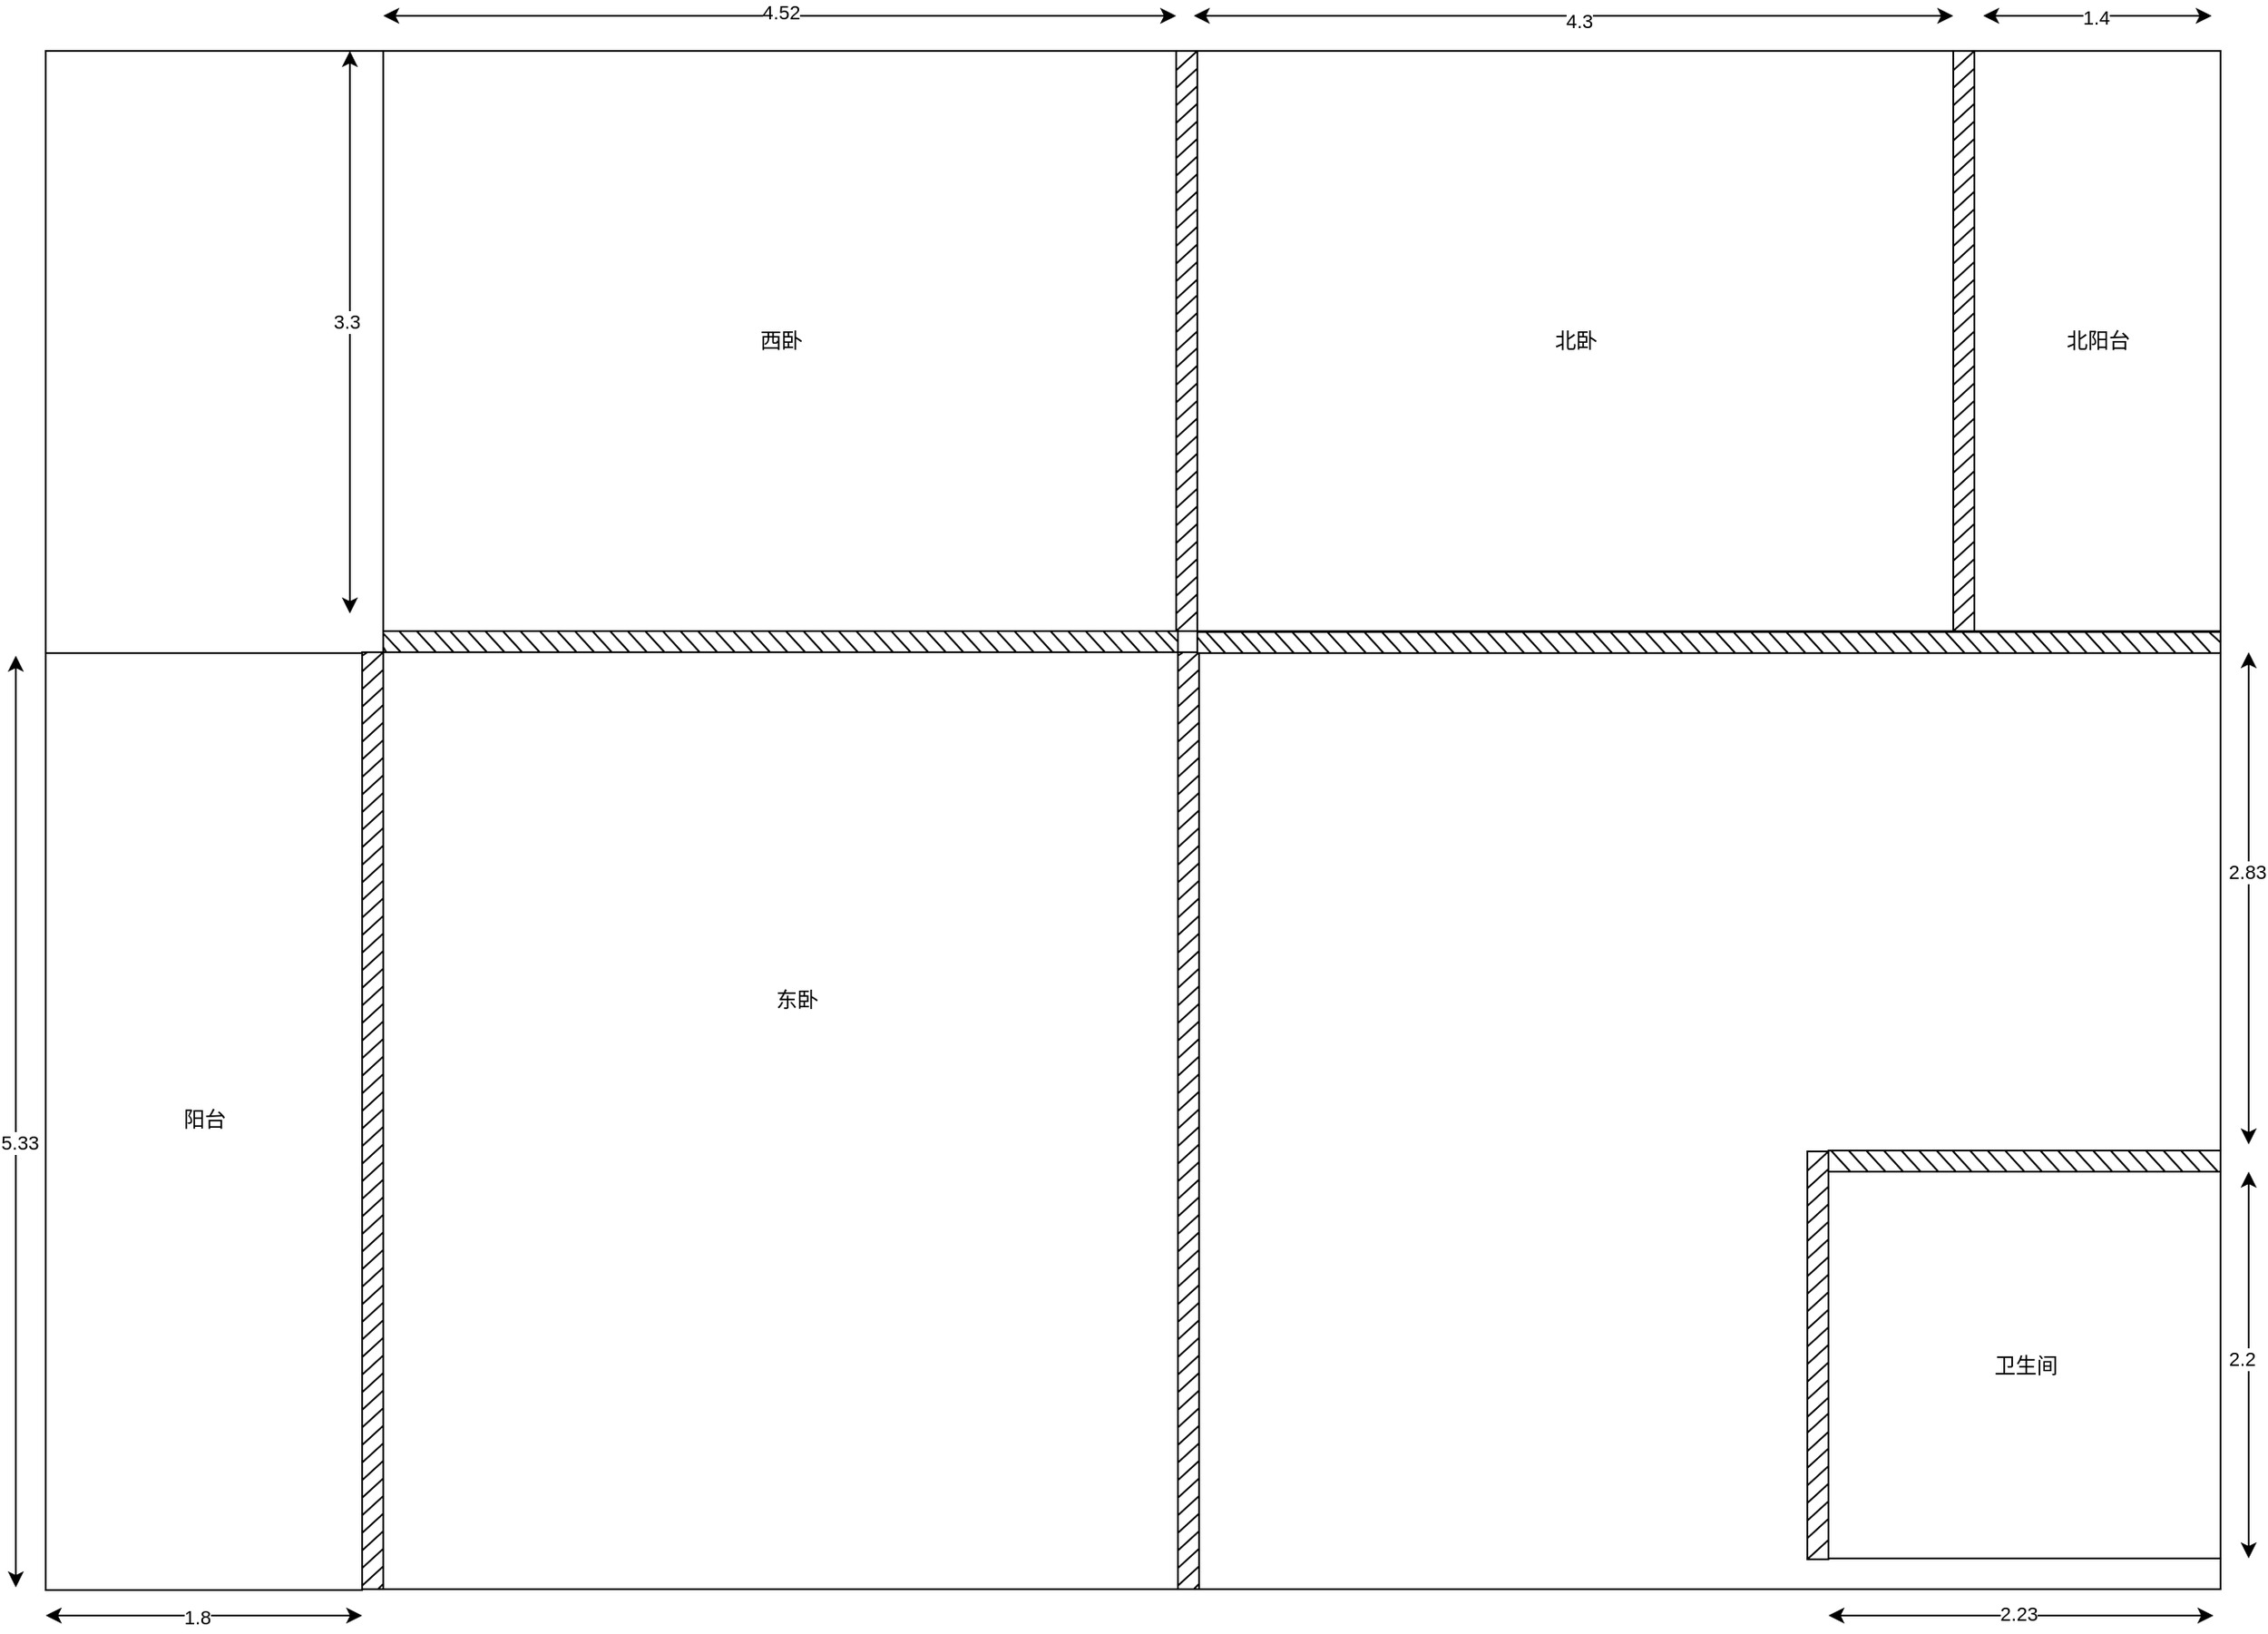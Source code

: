 <mxfile version="21.5.2" type="github">
  <diagram name="第 1 页" id="e8m3HavPDa0HkODhK_ue">
    <mxGraphModel dx="2375" dy="1360" grid="1" gridSize="10" guides="1" tooltips="1" connect="1" arrows="1" fold="1" page="1" pageScale="1" pageWidth="827" pageHeight="1169" math="0" shadow="0">
      <root>
        <mxCell id="0" />
        <mxCell id="1" parent="0" />
        <mxCell id="gyeuEvGROa_GYthgPSTE-5" value="" style="rounded=0;whiteSpace=wrap;html=1;" vertex="1" parent="1">
          <mxGeometry x="187" y="30" width="1237" height="875" as="geometry" />
        </mxCell>
        <mxCell id="gyeuEvGROa_GYthgPSTE-1" value="" style="rounded=0;whiteSpace=wrap;html=1;" vertex="1" parent="1">
          <mxGeometry x="379" y="30" width="452" height="330" as="geometry" />
        </mxCell>
        <mxCell id="gyeuEvGROa_GYthgPSTE-2" value="" style="rounded=0;whiteSpace=wrap;html=1;" vertex="1" parent="1">
          <mxGeometry x="842" y="30" width="430" height="330" as="geometry" />
        </mxCell>
        <mxCell id="gyeuEvGROa_GYthgPSTE-3" value="" style="rounded=0;whiteSpace=wrap;html=1;" vertex="1" parent="1">
          <mxGeometry x="1284" y="30" width="140" height="330" as="geometry" />
        </mxCell>
        <mxCell id="gyeuEvGROa_GYthgPSTE-4" value="" style="rounded=0;whiteSpace=wrap;html=1;" vertex="1" parent="1">
          <mxGeometry x="379" y="372" width="452" height="533" as="geometry" />
        </mxCell>
        <mxCell id="gyeuEvGROa_GYthgPSTE-6" value="" style="rounded=0;whiteSpace=wrap;html=1;" vertex="1" parent="1">
          <mxGeometry x="1201" y="667.5" width="223" height="220" as="geometry" />
        </mxCell>
        <mxCell id="gyeuEvGROa_GYthgPSTE-7" value="" style="rounded=0;whiteSpace=wrap;html=1;" vertex="1" parent="1">
          <mxGeometry x="187" y="372.5" width="180" height="533" as="geometry" />
        </mxCell>
        <mxCell id="gyeuEvGROa_GYthgPSTE-8" value="" style="endArrow=classic;startArrow=classic;html=1;rounded=0;" edge="1" parent="1">
          <mxGeometry width="50" height="50" relative="1" as="geometry">
            <mxPoint x="187" y="920" as="sourcePoint" />
            <mxPoint x="367" y="920" as="targetPoint" />
          </mxGeometry>
        </mxCell>
        <mxCell id="gyeuEvGROa_GYthgPSTE-9" value="1.8" style="edgeLabel;html=1;align=center;verticalAlign=middle;resizable=0;points=[];" vertex="1" connectable="0" parent="gyeuEvGROa_GYthgPSTE-8">
          <mxGeometry x="-0.052" y="-1" relative="1" as="geometry">
            <mxPoint as="offset" />
          </mxGeometry>
        </mxCell>
        <mxCell id="gyeuEvGROa_GYthgPSTE-10" value="" style="endArrow=classic;startArrow=classic;html=1;rounded=0;" edge="1" parent="1">
          <mxGeometry width="50" height="50" relative="1" as="geometry">
            <mxPoint x="170" y="904" as="sourcePoint" />
            <mxPoint x="170" y="374" as="targetPoint" />
          </mxGeometry>
        </mxCell>
        <mxCell id="gyeuEvGROa_GYthgPSTE-11" value="5.33" style="edgeLabel;html=1;align=center;verticalAlign=middle;resizable=0;points=[];" vertex="1" connectable="0" parent="gyeuEvGROa_GYthgPSTE-10">
          <mxGeometry x="-0.046" y="-2" relative="1" as="geometry">
            <mxPoint as="offset" />
          </mxGeometry>
        </mxCell>
        <mxCell id="gyeuEvGROa_GYthgPSTE-12" value="" style="endArrow=classic;startArrow=classic;html=1;rounded=0;" edge="1" parent="1">
          <mxGeometry width="50" height="50" relative="1" as="geometry">
            <mxPoint x="360" y="350" as="sourcePoint" />
            <mxPoint x="360" y="30" as="targetPoint" />
          </mxGeometry>
        </mxCell>
        <mxCell id="gyeuEvGROa_GYthgPSTE-13" value="3.3" style="edgeLabel;html=1;align=center;verticalAlign=middle;resizable=0;points=[];" vertex="1" connectable="0" parent="gyeuEvGROa_GYthgPSTE-12">
          <mxGeometry x="0.042" y="2" relative="1" as="geometry">
            <mxPoint as="offset" />
          </mxGeometry>
        </mxCell>
        <mxCell id="gyeuEvGROa_GYthgPSTE-14" value="" style="endArrow=classic;startArrow=classic;html=1;rounded=0;" edge="1" parent="1">
          <mxGeometry width="50" height="50" relative="1" as="geometry">
            <mxPoint x="379" y="10" as="sourcePoint" />
            <mxPoint x="830" y="10" as="targetPoint" />
          </mxGeometry>
        </mxCell>
        <mxCell id="gyeuEvGROa_GYthgPSTE-15" value="4.52" style="edgeLabel;html=1;align=center;verticalAlign=middle;resizable=0;points=[];" vertex="1" connectable="0" parent="gyeuEvGROa_GYthgPSTE-14">
          <mxGeometry x="0.001" y="2" relative="1" as="geometry">
            <mxPoint as="offset" />
          </mxGeometry>
        </mxCell>
        <mxCell id="gyeuEvGROa_GYthgPSTE-16" value="" style="endArrow=classic;startArrow=classic;html=1;rounded=0;" edge="1" parent="1">
          <mxGeometry width="50" height="50" relative="1" as="geometry">
            <mxPoint x="840" y="10" as="sourcePoint" />
            <mxPoint x="1272" y="10" as="targetPoint" />
          </mxGeometry>
        </mxCell>
        <mxCell id="gyeuEvGROa_GYthgPSTE-17" value="4.3" style="edgeLabel;html=1;align=center;verticalAlign=middle;resizable=0;points=[];" vertex="1" connectable="0" parent="gyeuEvGROa_GYthgPSTE-16">
          <mxGeometry x="0.012" y="-3" relative="1" as="geometry">
            <mxPoint as="offset" />
          </mxGeometry>
        </mxCell>
        <mxCell id="gyeuEvGROa_GYthgPSTE-18" value="" style="endArrow=classic;startArrow=classic;html=1;rounded=0;" edge="1" parent="1">
          <mxGeometry width="50" height="50" relative="1" as="geometry">
            <mxPoint x="1289" y="10" as="sourcePoint" />
            <mxPoint x="1419" y="10" as="targetPoint" />
          </mxGeometry>
        </mxCell>
        <mxCell id="gyeuEvGROa_GYthgPSTE-19" value="1.4" style="edgeLabel;html=1;align=center;verticalAlign=middle;resizable=0;points=[];" vertex="1" connectable="0" parent="gyeuEvGROa_GYthgPSTE-18">
          <mxGeometry x="-0.026" y="-1" relative="1" as="geometry">
            <mxPoint as="offset" />
          </mxGeometry>
        </mxCell>
        <mxCell id="gyeuEvGROa_GYthgPSTE-20" value="" style="endArrow=classic;startArrow=classic;html=1;rounded=0;" edge="1" parent="1">
          <mxGeometry width="50" height="50" relative="1" as="geometry">
            <mxPoint x="1440" y="652" as="sourcePoint" />
            <mxPoint x="1440" y="372" as="targetPoint" />
          </mxGeometry>
        </mxCell>
        <mxCell id="gyeuEvGROa_GYthgPSTE-21" value="2.83" style="edgeLabel;html=1;align=center;verticalAlign=middle;resizable=0;points=[];" vertex="1" connectable="0" parent="gyeuEvGROa_GYthgPSTE-20">
          <mxGeometry x="0.11" y="1" relative="1" as="geometry">
            <mxPoint as="offset" />
          </mxGeometry>
        </mxCell>
        <mxCell id="gyeuEvGROa_GYthgPSTE-22" value="" style="endArrow=classic;startArrow=classic;html=1;rounded=0;" edge="1" parent="1">
          <mxGeometry width="50" height="50" relative="1" as="geometry">
            <mxPoint x="1440" y="887.5" as="sourcePoint" />
            <mxPoint x="1440" y="667.5" as="targetPoint" />
          </mxGeometry>
        </mxCell>
        <mxCell id="gyeuEvGROa_GYthgPSTE-23" value="2.2" style="edgeLabel;html=1;align=center;verticalAlign=middle;resizable=0;points=[];" vertex="1" connectable="0" parent="gyeuEvGROa_GYthgPSTE-22">
          <mxGeometry x="0.03" y="4" relative="1" as="geometry">
            <mxPoint as="offset" />
          </mxGeometry>
        </mxCell>
        <mxCell id="gyeuEvGROa_GYthgPSTE-24" value="" style="endArrow=classic;startArrow=classic;html=1;rounded=0;" edge="1" parent="1">
          <mxGeometry width="50" height="50" relative="1" as="geometry">
            <mxPoint x="1201" y="920" as="sourcePoint" />
            <mxPoint x="1420" y="920" as="targetPoint" />
          </mxGeometry>
        </mxCell>
        <mxCell id="gyeuEvGROa_GYthgPSTE-25" value="2.23" style="edgeLabel;html=1;align=center;verticalAlign=middle;resizable=0;points=[];" vertex="1" connectable="0" parent="gyeuEvGROa_GYthgPSTE-24">
          <mxGeometry x="-0.015" y="1" relative="1" as="geometry">
            <mxPoint as="offset" />
          </mxGeometry>
        </mxCell>
        <mxCell id="gyeuEvGROa_GYthgPSTE-77" value="" style="group" vertex="1" connectable="0" parent="1">
          <mxGeometry x="830" y="30" width="12" height="330" as="geometry" />
        </mxCell>
        <mxCell id="gyeuEvGROa_GYthgPSTE-26" value="" style="rounded=0;whiteSpace=wrap;html=1;shadow=0;" vertex="1" parent="gyeuEvGROa_GYthgPSTE-77">
          <mxGeometry width="12" height="330" as="geometry" />
        </mxCell>
        <mxCell id="gyeuEvGROa_GYthgPSTE-27" value="" style="endArrow=none;html=1;rounded=0;entryX=0.97;entryY=0.422;entryDx=0;entryDy=0;entryPerimeter=0;" edge="1" parent="gyeuEvGROa_GYthgPSTE-77" target="gyeuEvGROa_GYthgPSTE-26">
          <mxGeometry width="50" height="50" relative="1" as="geometry">
            <mxPoint y="150" as="sourcePoint" />
            <mxPoint x="11" y="140" as="targetPoint" />
          </mxGeometry>
        </mxCell>
        <mxCell id="gyeuEvGROa_GYthgPSTE-28" value="" style="endArrow=none;html=1;rounded=0;entryX=0.97;entryY=0.422;entryDx=0;entryDy=0;entryPerimeter=0;" edge="1" parent="gyeuEvGROa_GYthgPSTE-77">
          <mxGeometry width="50" height="50" relative="1" as="geometry">
            <mxPoint y="160" as="sourcePoint" />
            <mxPoint x="12" y="149" as="targetPoint" />
          </mxGeometry>
        </mxCell>
        <mxCell id="gyeuEvGROa_GYthgPSTE-29" value="" style="endArrow=none;html=1;rounded=0;entryX=0.97;entryY=0.422;entryDx=0;entryDy=0;entryPerimeter=0;" edge="1" parent="gyeuEvGROa_GYthgPSTE-77">
          <mxGeometry width="50" height="50" relative="1" as="geometry">
            <mxPoint y="170.5" as="sourcePoint" />
            <mxPoint x="12" y="159.5" as="targetPoint" />
          </mxGeometry>
        </mxCell>
        <mxCell id="gyeuEvGROa_GYthgPSTE-30" value="" style="endArrow=none;html=1;rounded=0;entryX=0.97;entryY=0.422;entryDx=0;entryDy=0;entryPerimeter=0;" edge="1" parent="gyeuEvGROa_GYthgPSTE-77">
          <mxGeometry width="50" height="50" relative="1" as="geometry">
            <mxPoint y="180" as="sourcePoint" />
            <mxPoint x="12" y="169" as="targetPoint" />
          </mxGeometry>
        </mxCell>
        <mxCell id="gyeuEvGROa_GYthgPSTE-31" value="" style="endArrow=none;html=1;rounded=0;entryX=0.97;entryY=0.422;entryDx=0;entryDy=0;entryPerimeter=0;" edge="1" parent="gyeuEvGROa_GYthgPSTE-77">
          <mxGeometry width="50" height="50" relative="1" as="geometry">
            <mxPoint y="190" as="sourcePoint" />
            <mxPoint x="12" y="179" as="targetPoint" />
          </mxGeometry>
        </mxCell>
        <mxCell id="gyeuEvGROa_GYthgPSTE-32" value="" style="endArrow=none;html=1;rounded=0;entryX=0.97;entryY=0.422;entryDx=0;entryDy=0;entryPerimeter=0;" edge="1" parent="gyeuEvGROa_GYthgPSTE-77">
          <mxGeometry width="50" height="50" relative="1" as="geometry">
            <mxPoint y="200" as="sourcePoint" />
            <mxPoint x="12" y="189" as="targetPoint" />
          </mxGeometry>
        </mxCell>
        <mxCell id="gyeuEvGROa_GYthgPSTE-33" value="" style="endArrow=none;html=1;rounded=0;entryX=0.97;entryY=0.422;entryDx=0;entryDy=0;entryPerimeter=0;" edge="1" parent="gyeuEvGROa_GYthgPSTE-77">
          <mxGeometry width="50" height="50" relative="1" as="geometry">
            <mxPoint y="210" as="sourcePoint" />
            <mxPoint x="12" y="199" as="targetPoint" />
          </mxGeometry>
        </mxCell>
        <mxCell id="gyeuEvGROa_GYthgPSTE-34" value="" style="endArrow=none;html=1;rounded=0;entryX=0.97;entryY=0.422;entryDx=0;entryDy=0;entryPerimeter=0;" edge="1" parent="gyeuEvGROa_GYthgPSTE-77">
          <mxGeometry width="50" height="50" relative="1" as="geometry">
            <mxPoint y="220" as="sourcePoint" />
            <mxPoint x="12" y="209" as="targetPoint" />
          </mxGeometry>
        </mxCell>
        <mxCell id="gyeuEvGROa_GYthgPSTE-35" value="" style="endArrow=none;html=1;rounded=0;entryX=0.97;entryY=0.422;entryDx=0;entryDy=0;entryPerimeter=0;" edge="1" parent="gyeuEvGROa_GYthgPSTE-77">
          <mxGeometry width="50" height="50" relative="1" as="geometry">
            <mxPoint y="230" as="sourcePoint" />
            <mxPoint x="12" y="219" as="targetPoint" />
          </mxGeometry>
        </mxCell>
        <mxCell id="gyeuEvGROa_GYthgPSTE-36" value="" style="endArrow=none;html=1;rounded=0;entryX=0.97;entryY=0.422;entryDx=0;entryDy=0;entryPerimeter=0;" edge="1" parent="gyeuEvGROa_GYthgPSTE-77">
          <mxGeometry width="50" height="50" relative="1" as="geometry">
            <mxPoint y="240" as="sourcePoint" />
            <mxPoint x="12" y="229" as="targetPoint" />
          </mxGeometry>
        </mxCell>
        <mxCell id="gyeuEvGROa_GYthgPSTE-37" value="" style="endArrow=none;html=1;rounded=0;entryX=0.97;entryY=0.422;entryDx=0;entryDy=0;entryPerimeter=0;" edge="1" parent="gyeuEvGROa_GYthgPSTE-77">
          <mxGeometry width="50" height="50" relative="1" as="geometry">
            <mxPoint y="250" as="sourcePoint" />
            <mxPoint x="12" y="239" as="targetPoint" />
          </mxGeometry>
        </mxCell>
        <mxCell id="gyeuEvGROa_GYthgPSTE-38" value="" style="endArrow=none;html=1;rounded=0;entryX=0.97;entryY=0.422;entryDx=0;entryDy=0;entryPerimeter=0;" edge="1" parent="gyeuEvGROa_GYthgPSTE-77">
          <mxGeometry width="50" height="50" relative="1" as="geometry">
            <mxPoint y="260" as="sourcePoint" />
            <mxPoint x="12" y="249" as="targetPoint" />
          </mxGeometry>
        </mxCell>
        <mxCell id="gyeuEvGROa_GYthgPSTE-40" value="" style="endArrow=none;html=1;rounded=0;entryX=0.97;entryY=0.422;entryDx=0;entryDy=0;entryPerimeter=0;" edge="1" parent="gyeuEvGROa_GYthgPSTE-77">
          <mxGeometry width="50" height="50" relative="1" as="geometry">
            <mxPoint y="270" as="sourcePoint" />
            <mxPoint x="12" y="259" as="targetPoint" />
          </mxGeometry>
        </mxCell>
        <mxCell id="gyeuEvGROa_GYthgPSTE-41" value="" style="endArrow=none;html=1;rounded=0;entryX=0.97;entryY=0.422;entryDx=0;entryDy=0;entryPerimeter=0;" edge="1" parent="gyeuEvGROa_GYthgPSTE-77">
          <mxGeometry width="50" height="50" relative="1" as="geometry">
            <mxPoint y="280" as="sourcePoint" />
            <mxPoint x="12" y="269" as="targetPoint" />
          </mxGeometry>
        </mxCell>
        <mxCell id="gyeuEvGROa_GYthgPSTE-42" value="" style="endArrow=none;html=1;rounded=0;entryX=0.97;entryY=0.422;entryDx=0;entryDy=0;entryPerimeter=0;" edge="1" parent="gyeuEvGROa_GYthgPSTE-77">
          <mxGeometry width="50" height="50" relative="1" as="geometry">
            <mxPoint y="290" as="sourcePoint" />
            <mxPoint x="12" y="279" as="targetPoint" />
          </mxGeometry>
        </mxCell>
        <mxCell id="gyeuEvGROa_GYthgPSTE-43" value="" style="endArrow=none;html=1;rounded=0;entryX=0.97;entryY=0.422;entryDx=0;entryDy=0;entryPerimeter=0;" edge="1" parent="gyeuEvGROa_GYthgPSTE-77">
          <mxGeometry width="50" height="50" relative="1" as="geometry">
            <mxPoint y="300" as="sourcePoint" />
            <mxPoint x="12" y="289" as="targetPoint" />
          </mxGeometry>
        </mxCell>
        <mxCell id="gyeuEvGROa_GYthgPSTE-44" value="" style="endArrow=none;html=1;rounded=0;entryX=0.97;entryY=0.422;entryDx=0;entryDy=0;entryPerimeter=0;" edge="1" parent="gyeuEvGROa_GYthgPSTE-77">
          <mxGeometry width="50" height="50" relative="1" as="geometry">
            <mxPoint y="310" as="sourcePoint" />
            <mxPoint x="12" y="299" as="targetPoint" />
          </mxGeometry>
        </mxCell>
        <mxCell id="gyeuEvGROa_GYthgPSTE-45" value="" style="endArrow=none;html=1;rounded=0;entryX=0.97;entryY=0.422;entryDx=0;entryDy=0;entryPerimeter=0;" edge="1" parent="gyeuEvGROa_GYthgPSTE-77">
          <mxGeometry width="50" height="50" relative="1" as="geometry">
            <mxPoint y="320" as="sourcePoint" />
            <mxPoint x="12" y="309" as="targetPoint" />
          </mxGeometry>
        </mxCell>
        <mxCell id="gyeuEvGROa_GYthgPSTE-46" value="" style="endArrow=none;html=1;rounded=0;entryX=0.97;entryY=0.422;entryDx=0;entryDy=0;entryPerimeter=0;" edge="1" parent="gyeuEvGROa_GYthgPSTE-77">
          <mxGeometry width="50" height="50" relative="1" as="geometry">
            <mxPoint y="330" as="sourcePoint" />
            <mxPoint x="12" y="319" as="targetPoint" />
          </mxGeometry>
        </mxCell>
        <mxCell id="gyeuEvGROa_GYthgPSTE-47" value="" style="endArrow=none;html=1;rounded=0;entryX=0.97;entryY=0.422;entryDx=0;entryDy=0;entryPerimeter=0;" edge="1" parent="gyeuEvGROa_GYthgPSTE-77">
          <mxGeometry width="50" height="50" relative="1" as="geometry">
            <mxPoint y="11" as="sourcePoint" />
            <mxPoint x="12" as="targetPoint" />
          </mxGeometry>
        </mxCell>
        <mxCell id="gyeuEvGROa_GYthgPSTE-48" value="" style="endArrow=none;html=1;rounded=0;entryX=0.97;entryY=0.422;entryDx=0;entryDy=0;entryPerimeter=0;" edge="1" parent="gyeuEvGROa_GYthgPSTE-77">
          <mxGeometry width="50" height="50" relative="1" as="geometry">
            <mxPoint y="21" as="sourcePoint" />
            <mxPoint x="12" y="10" as="targetPoint" />
          </mxGeometry>
        </mxCell>
        <mxCell id="gyeuEvGROa_GYthgPSTE-49" value="" style="endArrow=none;html=1;rounded=0;entryX=0.97;entryY=0.422;entryDx=0;entryDy=0;entryPerimeter=0;" edge="1" parent="gyeuEvGROa_GYthgPSTE-77">
          <mxGeometry width="50" height="50" relative="1" as="geometry">
            <mxPoint y="31" as="sourcePoint" />
            <mxPoint x="12" y="20" as="targetPoint" />
          </mxGeometry>
        </mxCell>
        <mxCell id="gyeuEvGROa_GYthgPSTE-50" value="" style="endArrow=none;html=1;rounded=0;entryX=0.97;entryY=0.422;entryDx=0;entryDy=0;entryPerimeter=0;" edge="1" parent="gyeuEvGROa_GYthgPSTE-77">
          <mxGeometry width="50" height="50" relative="1" as="geometry">
            <mxPoint y="41" as="sourcePoint" />
            <mxPoint x="12" y="30" as="targetPoint" />
          </mxGeometry>
        </mxCell>
        <mxCell id="gyeuEvGROa_GYthgPSTE-51" value="" style="endArrow=none;html=1;rounded=0;entryX=0.97;entryY=0.422;entryDx=0;entryDy=0;entryPerimeter=0;" edge="1" parent="gyeuEvGROa_GYthgPSTE-77">
          <mxGeometry width="50" height="50" relative="1" as="geometry">
            <mxPoint y="61" as="sourcePoint" />
            <mxPoint x="12" y="50" as="targetPoint" />
          </mxGeometry>
        </mxCell>
        <mxCell id="gyeuEvGROa_GYthgPSTE-52" value="" style="endArrow=none;html=1;rounded=0;entryX=0.97;entryY=0.422;entryDx=0;entryDy=0;entryPerimeter=0;" edge="1" parent="gyeuEvGROa_GYthgPSTE-77">
          <mxGeometry width="50" height="50" relative="1" as="geometry">
            <mxPoint y="71" as="sourcePoint" />
            <mxPoint x="12" y="60" as="targetPoint" />
          </mxGeometry>
        </mxCell>
        <mxCell id="gyeuEvGROa_GYthgPSTE-53" value="" style="endArrow=none;html=1;rounded=0;entryX=0.97;entryY=0.422;entryDx=0;entryDy=0;entryPerimeter=0;" edge="1" parent="gyeuEvGROa_GYthgPSTE-77">
          <mxGeometry width="50" height="50" relative="1" as="geometry">
            <mxPoint y="51" as="sourcePoint" />
            <mxPoint x="12" y="40" as="targetPoint" />
          </mxGeometry>
        </mxCell>
        <mxCell id="gyeuEvGROa_GYthgPSTE-70" value="" style="endArrow=none;html=1;rounded=0;entryX=0.97;entryY=0.422;entryDx=0;entryDy=0;entryPerimeter=0;" edge="1" parent="gyeuEvGROa_GYthgPSTE-77">
          <mxGeometry width="50" height="50" relative="1" as="geometry">
            <mxPoint y="81" as="sourcePoint" />
            <mxPoint x="12" y="70" as="targetPoint" />
          </mxGeometry>
        </mxCell>
        <mxCell id="gyeuEvGROa_GYthgPSTE-71" value="" style="endArrow=none;html=1;rounded=0;entryX=0.97;entryY=0.422;entryDx=0;entryDy=0;entryPerimeter=0;" edge="1" parent="gyeuEvGROa_GYthgPSTE-77">
          <mxGeometry width="50" height="50" relative="1" as="geometry">
            <mxPoint y="91" as="sourcePoint" />
            <mxPoint x="12" y="80" as="targetPoint" />
          </mxGeometry>
        </mxCell>
        <mxCell id="gyeuEvGROa_GYthgPSTE-72" value="" style="endArrow=none;html=1;rounded=0;entryX=0.97;entryY=0.422;entryDx=0;entryDy=0;entryPerimeter=0;" edge="1" parent="gyeuEvGROa_GYthgPSTE-77">
          <mxGeometry width="50" height="50" relative="1" as="geometry">
            <mxPoint y="101" as="sourcePoint" />
            <mxPoint x="12" y="90" as="targetPoint" />
          </mxGeometry>
        </mxCell>
        <mxCell id="gyeuEvGROa_GYthgPSTE-73" value="" style="endArrow=none;html=1;rounded=0;entryX=0.97;entryY=0.422;entryDx=0;entryDy=0;entryPerimeter=0;" edge="1" parent="gyeuEvGROa_GYthgPSTE-77">
          <mxGeometry width="50" height="50" relative="1" as="geometry">
            <mxPoint y="111" as="sourcePoint" />
            <mxPoint x="12" y="100" as="targetPoint" />
          </mxGeometry>
        </mxCell>
        <mxCell id="gyeuEvGROa_GYthgPSTE-74" value="" style="endArrow=none;html=1;rounded=0;entryX=0.97;entryY=0.422;entryDx=0;entryDy=0;entryPerimeter=0;" edge="1" parent="gyeuEvGROa_GYthgPSTE-77">
          <mxGeometry width="50" height="50" relative="1" as="geometry">
            <mxPoint y="131" as="sourcePoint" />
            <mxPoint x="12" y="120" as="targetPoint" />
          </mxGeometry>
        </mxCell>
        <mxCell id="gyeuEvGROa_GYthgPSTE-75" value="" style="endArrow=none;html=1;rounded=0;entryX=0.97;entryY=0.422;entryDx=0;entryDy=0;entryPerimeter=0;" edge="1" parent="gyeuEvGROa_GYthgPSTE-77">
          <mxGeometry width="50" height="50" relative="1" as="geometry">
            <mxPoint y="141" as="sourcePoint" />
            <mxPoint x="12" y="130" as="targetPoint" />
          </mxGeometry>
        </mxCell>
        <mxCell id="gyeuEvGROa_GYthgPSTE-76" value="" style="endArrow=none;html=1;rounded=0;entryX=0.97;entryY=0.422;entryDx=0;entryDy=0;entryPerimeter=0;" edge="1" parent="gyeuEvGROa_GYthgPSTE-77">
          <mxGeometry width="50" height="50" relative="1" as="geometry">
            <mxPoint y="121" as="sourcePoint" />
            <mxPoint x="12" y="110" as="targetPoint" />
          </mxGeometry>
        </mxCell>
        <mxCell id="gyeuEvGROa_GYthgPSTE-78" value="" style="group" vertex="1" connectable="0" parent="1">
          <mxGeometry x="1272" y="30" width="12" height="330" as="geometry" />
        </mxCell>
        <mxCell id="gyeuEvGROa_GYthgPSTE-79" value="" style="rounded=0;whiteSpace=wrap;html=1;shadow=0;" vertex="1" parent="gyeuEvGROa_GYthgPSTE-78">
          <mxGeometry width="12" height="330" as="geometry" />
        </mxCell>
        <mxCell id="gyeuEvGROa_GYthgPSTE-80" value="" style="endArrow=none;html=1;rounded=0;entryX=0.97;entryY=0.422;entryDx=0;entryDy=0;entryPerimeter=0;" edge="1" parent="gyeuEvGROa_GYthgPSTE-78" target="gyeuEvGROa_GYthgPSTE-79">
          <mxGeometry width="50" height="50" relative="1" as="geometry">
            <mxPoint y="150" as="sourcePoint" />
            <mxPoint x="11" y="140" as="targetPoint" />
          </mxGeometry>
        </mxCell>
        <mxCell id="gyeuEvGROa_GYthgPSTE-81" value="" style="endArrow=none;html=1;rounded=0;entryX=0.97;entryY=0.422;entryDx=0;entryDy=0;entryPerimeter=0;" edge="1" parent="gyeuEvGROa_GYthgPSTE-78">
          <mxGeometry width="50" height="50" relative="1" as="geometry">
            <mxPoint y="160" as="sourcePoint" />
            <mxPoint x="12" y="149" as="targetPoint" />
          </mxGeometry>
        </mxCell>
        <mxCell id="gyeuEvGROa_GYthgPSTE-82" value="" style="endArrow=none;html=1;rounded=0;entryX=0.97;entryY=0.422;entryDx=0;entryDy=0;entryPerimeter=0;" edge="1" parent="gyeuEvGROa_GYthgPSTE-78">
          <mxGeometry width="50" height="50" relative="1" as="geometry">
            <mxPoint y="170.5" as="sourcePoint" />
            <mxPoint x="12" y="159.5" as="targetPoint" />
          </mxGeometry>
        </mxCell>
        <mxCell id="gyeuEvGROa_GYthgPSTE-83" value="" style="endArrow=none;html=1;rounded=0;entryX=0.97;entryY=0.422;entryDx=0;entryDy=0;entryPerimeter=0;" edge="1" parent="gyeuEvGROa_GYthgPSTE-78">
          <mxGeometry width="50" height="50" relative="1" as="geometry">
            <mxPoint y="180" as="sourcePoint" />
            <mxPoint x="12" y="169" as="targetPoint" />
          </mxGeometry>
        </mxCell>
        <mxCell id="gyeuEvGROa_GYthgPSTE-84" value="" style="endArrow=none;html=1;rounded=0;entryX=0.97;entryY=0.422;entryDx=0;entryDy=0;entryPerimeter=0;" edge="1" parent="gyeuEvGROa_GYthgPSTE-78">
          <mxGeometry width="50" height="50" relative="1" as="geometry">
            <mxPoint y="190" as="sourcePoint" />
            <mxPoint x="12" y="179" as="targetPoint" />
          </mxGeometry>
        </mxCell>
        <mxCell id="gyeuEvGROa_GYthgPSTE-85" value="" style="endArrow=none;html=1;rounded=0;entryX=0.97;entryY=0.422;entryDx=0;entryDy=0;entryPerimeter=0;" edge="1" parent="gyeuEvGROa_GYthgPSTE-78">
          <mxGeometry width="50" height="50" relative="1" as="geometry">
            <mxPoint y="200" as="sourcePoint" />
            <mxPoint x="12" y="189" as="targetPoint" />
          </mxGeometry>
        </mxCell>
        <mxCell id="gyeuEvGROa_GYthgPSTE-86" value="" style="endArrow=none;html=1;rounded=0;entryX=0.97;entryY=0.422;entryDx=0;entryDy=0;entryPerimeter=0;" edge="1" parent="gyeuEvGROa_GYthgPSTE-78">
          <mxGeometry width="50" height="50" relative="1" as="geometry">
            <mxPoint y="210" as="sourcePoint" />
            <mxPoint x="12" y="199" as="targetPoint" />
          </mxGeometry>
        </mxCell>
        <mxCell id="gyeuEvGROa_GYthgPSTE-87" value="" style="endArrow=none;html=1;rounded=0;entryX=0.97;entryY=0.422;entryDx=0;entryDy=0;entryPerimeter=0;" edge="1" parent="gyeuEvGROa_GYthgPSTE-78">
          <mxGeometry width="50" height="50" relative="1" as="geometry">
            <mxPoint y="220" as="sourcePoint" />
            <mxPoint x="12" y="209" as="targetPoint" />
          </mxGeometry>
        </mxCell>
        <mxCell id="gyeuEvGROa_GYthgPSTE-88" value="" style="endArrow=none;html=1;rounded=0;entryX=0.97;entryY=0.422;entryDx=0;entryDy=0;entryPerimeter=0;" edge="1" parent="gyeuEvGROa_GYthgPSTE-78">
          <mxGeometry width="50" height="50" relative="1" as="geometry">
            <mxPoint y="230" as="sourcePoint" />
            <mxPoint x="12" y="219" as="targetPoint" />
          </mxGeometry>
        </mxCell>
        <mxCell id="gyeuEvGROa_GYthgPSTE-89" value="" style="endArrow=none;html=1;rounded=0;entryX=0.97;entryY=0.422;entryDx=0;entryDy=0;entryPerimeter=0;" edge="1" parent="gyeuEvGROa_GYthgPSTE-78">
          <mxGeometry width="50" height="50" relative="1" as="geometry">
            <mxPoint y="240" as="sourcePoint" />
            <mxPoint x="12" y="229" as="targetPoint" />
          </mxGeometry>
        </mxCell>
        <mxCell id="gyeuEvGROa_GYthgPSTE-90" value="" style="endArrow=none;html=1;rounded=0;entryX=0.97;entryY=0.422;entryDx=0;entryDy=0;entryPerimeter=0;" edge="1" parent="gyeuEvGROa_GYthgPSTE-78">
          <mxGeometry width="50" height="50" relative="1" as="geometry">
            <mxPoint y="250" as="sourcePoint" />
            <mxPoint x="12" y="239" as="targetPoint" />
          </mxGeometry>
        </mxCell>
        <mxCell id="gyeuEvGROa_GYthgPSTE-91" value="" style="endArrow=none;html=1;rounded=0;entryX=0.97;entryY=0.422;entryDx=0;entryDy=0;entryPerimeter=0;" edge="1" parent="gyeuEvGROa_GYthgPSTE-78">
          <mxGeometry width="50" height="50" relative="1" as="geometry">
            <mxPoint y="260" as="sourcePoint" />
            <mxPoint x="12" y="249" as="targetPoint" />
          </mxGeometry>
        </mxCell>
        <mxCell id="gyeuEvGROa_GYthgPSTE-92" value="" style="endArrow=none;html=1;rounded=0;entryX=0.97;entryY=0.422;entryDx=0;entryDy=0;entryPerimeter=0;" edge="1" parent="gyeuEvGROa_GYthgPSTE-78">
          <mxGeometry width="50" height="50" relative="1" as="geometry">
            <mxPoint y="270" as="sourcePoint" />
            <mxPoint x="12" y="259" as="targetPoint" />
          </mxGeometry>
        </mxCell>
        <mxCell id="gyeuEvGROa_GYthgPSTE-93" value="" style="endArrow=none;html=1;rounded=0;entryX=0.97;entryY=0.422;entryDx=0;entryDy=0;entryPerimeter=0;" edge="1" parent="gyeuEvGROa_GYthgPSTE-78">
          <mxGeometry width="50" height="50" relative="1" as="geometry">
            <mxPoint y="280" as="sourcePoint" />
            <mxPoint x="12" y="269" as="targetPoint" />
          </mxGeometry>
        </mxCell>
        <mxCell id="gyeuEvGROa_GYthgPSTE-94" value="" style="endArrow=none;html=1;rounded=0;entryX=0.97;entryY=0.422;entryDx=0;entryDy=0;entryPerimeter=0;" edge="1" parent="gyeuEvGROa_GYthgPSTE-78">
          <mxGeometry width="50" height="50" relative="1" as="geometry">
            <mxPoint y="290" as="sourcePoint" />
            <mxPoint x="12" y="279" as="targetPoint" />
          </mxGeometry>
        </mxCell>
        <mxCell id="gyeuEvGROa_GYthgPSTE-95" value="" style="endArrow=none;html=1;rounded=0;entryX=0.97;entryY=0.422;entryDx=0;entryDy=0;entryPerimeter=0;" edge="1" parent="gyeuEvGROa_GYthgPSTE-78">
          <mxGeometry width="50" height="50" relative="1" as="geometry">
            <mxPoint y="300" as="sourcePoint" />
            <mxPoint x="12" y="289" as="targetPoint" />
          </mxGeometry>
        </mxCell>
        <mxCell id="gyeuEvGROa_GYthgPSTE-96" value="" style="endArrow=none;html=1;rounded=0;entryX=0.97;entryY=0.422;entryDx=0;entryDy=0;entryPerimeter=0;" edge="1" parent="gyeuEvGROa_GYthgPSTE-78">
          <mxGeometry width="50" height="50" relative="1" as="geometry">
            <mxPoint y="310" as="sourcePoint" />
            <mxPoint x="12" y="299" as="targetPoint" />
          </mxGeometry>
        </mxCell>
        <mxCell id="gyeuEvGROa_GYthgPSTE-97" value="" style="endArrow=none;html=1;rounded=0;entryX=0.97;entryY=0.422;entryDx=0;entryDy=0;entryPerimeter=0;" edge="1" parent="gyeuEvGROa_GYthgPSTE-78">
          <mxGeometry width="50" height="50" relative="1" as="geometry">
            <mxPoint y="320" as="sourcePoint" />
            <mxPoint x="12" y="309" as="targetPoint" />
          </mxGeometry>
        </mxCell>
        <mxCell id="gyeuEvGROa_GYthgPSTE-98" value="" style="endArrow=none;html=1;rounded=0;entryX=0.97;entryY=0.422;entryDx=0;entryDy=0;entryPerimeter=0;" edge="1" parent="gyeuEvGROa_GYthgPSTE-78">
          <mxGeometry width="50" height="50" relative="1" as="geometry">
            <mxPoint y="330" as="sourcePoint" />
            <mxPoint x="12" y="319" as="targetPoint" />
          </mxGeometry>
        </mxCell>
        <mxCell id="gyeuEvGROa_GYthgPSTE-99" value="" style="endArrow=none;html=1;rounded=0;entryX=0.97;entryY=0.422;entryDx=0;entryDy=0;entryPerimeter=0;" edge="1" parent="gyeuEvGROa_GYthgPSTE-78">
          <mxGeometry width="50" height="50" relative="1" as="geometry">
            <mxPoint y="11" as="sourcePoint" />
            <mxPoint x="12" as="targetPoint" />
          </mxGeometry>
        </mxCell>
        <mxCell id="gyeuEvGROa_GYthgPSTE-100" value="" style="endArrow=none;html=1;rounded=0;entryX=0.97;entryY=0.422;entryDx=0;entryDy=0;entryPerimeter=0;" edge="1" parent="gyeuEvGROa_GYthgPSTE-78">
          <mxGeometry width="50" height="50" relative="1" as="geometry">
            <mxPoint y="21" as="sourcePoint" />
            <mxPoint x="12" y="10" as="targetPoint" />
          </mxGeometry>
        </mxCell>
        <mxCell id="gyeuEvGROa_GYthgPSTE-101" value="" style="endArrow=none;html=1;rounded=0;entryX=0.97;entryY=0.422;entryDx=0;entryDy=0;entryPerimeter=0;" edge="1" parent="gyeuEvGROa_GYthgPSTE-78">
          <mxGeometry width="50" height="50" relative="1" as="geometry">
            <mxPoint y="31" as="sourcePoint" />
            <mxPoint x="12" y="20" as="targetPoint" />
          </mxGeometry>
        </mxCell>
        <mxCell id="gyeuEvGROa_GYthgPSTE-102" value="" style="endArrow=none;html=1;rounded=0;entryX=0.97;entryY=0.422;entryDx=0;entryDy=0;entryPerimeter=0;" edge="1" parent="gyeuEvGROa_GYthgPSTE-78">
          <mxGeometry width="50" height="50" relative="1" as="geometry">
            <mxPoint y="41" as="sourcePoint" />
            <mxPoint x="12" y="30" as="targetPoint" />
          </mxGeometry>
        </mxCell>
        <mxCell id="gyeuEvGROa_GYthgPSTE-103" value="" style="endArrow=none;html=1;rounded=0;entryX=0.97;entryY=0.422;entryDx=0;entryDy=0;entryPerimeter=0;" edge="1" parent="gyeuEvGROa_GYthgPSTE-78">
          <mxGeometry width="50" height="50" relative="1" as="geometry">
            <mxPoint y="61" as="sourcePoint" />
            <mxPoint x="12" y="50" as="targetPoint" />
          </mxGeometry>
        </mxCell>
        <mxCell id="gyeuEvGROa_GYthgPSTE-104" value="" style="endArrow=none;html=1;rounded=0;entryX=0.97;entryY=0.422;entryDx=0;entryDy=0;entryPerimeter=0;" edge="1" parent="gyeuEvGROa_GYthgPSTE-78">
          <mxGeometry width="50" height="50" relative="1" as="geometry">
            <mxPoint y="71" as="sourcePoint" />
            <mxPoint x="12" y="60" as="targetPoint" />
          </mxGeometry>
        </mxCell>
        <mxCell id="gyeuEvGROa_GYthgPSTE-105" value="" style="endArrow=none;html=1;rounded=0;entryX=0.97;entryY=0.422;entryDx=0;entryDy=0;entryPerimeter=0;" edge="1" parent="gyeuEvGROa_GYthgPSTE-78">
          <mxGeometry width="50" height="50" relative="1" as="geometry">
            <mxPoint y="51" as="sourcePoint" />
            <mxPoint x="12" y="40" as="targetPoint" />
          </mxGeometry>
        </mxCell>
        <mxCell id="gyeuEvGROa_GYthgPSTE-106" value="" style="endArrow=none;html=1;rounded=0;entryX=0.97;entryY=0.422;entryDx=0;entryDy=0;entryPerimeter=0;" edge="1" parent="gyeuEvGROa_GYthgPSTE-78">
          <mxGeometry width="50" height="50" relative="1" as="geometry">
            <mxPoint y="81" as="sourcePoint" />
            <mxPoint x="12" y="70" as="targetPoint" />
          </mxGeometry>
        </mxCell>
        <mxCell id="gyeuEvGROa_GYthgPSTE-107" value="" style="endArrow=none;html=1;rounded=0;entryX=0.97;entryY=0.422;entryDx=0;entryDy=0;entryPerimeter=0;" edge="1" parent="gyeuEvGROa_GYthgPSTE-78">
          <mxGeometry width="50" height="50" relative="1" as="geometry">
            <mxPoint y="91" as="sourcePoint" />
            <mxPoint x="12" y="80" as="targetPoint" />
          </mxGeometry>
        </mxCell>
        <mxCell id="gyeuEvGROa_GYthgPSTE-108" value="" style="endArrow=none;html=1;rounded=0;entryX=0.97;entryY=0.422;entryDx=0;entryDy=0;entryPerimeter=0;" edge="1" parent="gyeuEvGROa_GYthgPSTE-78">
          <mxGeometry width="50" height="50" relative="1" as="geometry">
            <mxPoint y="101" as="sourcePoint" />
            <mxPoint x="12" y="90" as="targetPoint" />
          </mxGeometry>
        </mxCell>
        <mxCell id="gyeuEvGROa_GYthgPSTE-109" value="" style="endArrow=none;html=1;rounded=0;entryX=0.97;entryY=0.422;entryDx=0;entryDy=0;entryPerimeter=0;" edge="1" parent="gyeuEvGROa_GYthgPSTE-78">
          <mxGeometry width="50" height="50" relative="1" as="geometry">
            <mxPoint y="111" as="sourcePoint" />
            <mxPoint x="12" y="100" as="targetPoint" />
          </mxGeometry>
        </mxCell>
        <mxCell id="gyeuEvGROa_GYthgPSTE-110" value="" style="endArrow=none;html=1;rounded=0;entryX=0.97;entryY=0.422;entryDx=0;entryDy=0;entryPerimeter=0;" edge="1" parent="gyeuEvGROa_GYthgPSTE-78">
          <mxGeometry width="50" height="50" relative="1" as="geometry">
            <mxPoint y="131" as="sourcePoint" />
            <mxPoint x="12" y="120" as="targetPoint" />
          </mxGeometry>
        </mxCell>
        <mxCell id="gyeuEvGROa_GYthgPSTE-111" value="" style="endArrow=none;html=1;rounded=0;entryX=0.97;entryY=0.422;entryDx=0;entryDy=0;entryPerimeter=0;" edge="1" parent="gyeuEvGROa_GYthgPSTE-78">
          <mxGeometry width="50" height="50" relative="1" as="geometry">
            <mxPoint y="141" as="sourcePoint" />
            <mxPoint x="12" y="130" as="targetPoint" />
          </mxGeometry>
        </mxCell>
        <mxCell id="gyeuEvGROa_GYthgPSTE-112" value="" style="endArrow=none;html=1;rounded=0;entryX=0.97;entryY=0.422;entryDx=0;entryDy=0;entryPerimeter=0;" edge="1" parent="gyeuEvGROa_GYthgPSTE-78">
          <mxGeometry width="50" height="50" relative="1" as="geometry">
            <mxPoint y="121" as="sourcePoint" />
            <mxPoint x="12" y="110" as="targetPoint" />
          </mxGeometry>
        </mxCell>
        <mxCell id="gyeuEvGROa_GYthgPSTE-207" value="" style="group;rotation=90;" vertex="1" connectable="0" parent="1">
          <mxGeometry x="106" y="632" width="533" height="12" as="geometry" />
        </mxCell>
        <mxCell id="gyeuEvGROa_GYthgPSTE-114" value="" style="rounded=0;whiteSpace=wrap;html=1;shadow=0;rotation=180;container=0;" vertex="1" parent="gyeuEvGROa_GYthgPSTE-207">
          <mxGeometry x="261" y="-260" width="12" height="533" as="geometry" />
        </mxCell>
        <mxCell id="gyeuEvGROa_GYthgPSTE-116" value="" style="endArrow=none;html=1;rounded=0;entryX=0.97;entryY=0.422;entryDx=0;entryDy=0;entryPerimeter=0;" edge="1" parent="gyeuEvGROa_GYthgPSTE-207">
          <mxGeometry width="50" height="50" relative="1" as="geometry">
            <mxPoint x="273" y="-90" as="sourcePoint" />
            <mxPoint x="261" y="-79" as="targetPoint" />
          </mxGeometry>
        </mxCell>
        <mxCell id="gyeuEvGROa_GYthgPSTE-117" value="" style="endArrow=none;html=1;rounded=0;entryX=0.97;entryY=0.422;entryDx=0;entryDy=0;entryPerimeter=0;" edge="1" parent="gyeuEvGROa_GYthgPSTE-207">
          <mxGeometry width="50" height="50" relative="1" as="geometry">
            <mxPoint x="273" y="-100" as="sourcePoint" />
            <mxPoint x="261" y="-89" as="targetPoint" />
          </mxGeometry>
        </mxCell>
        <mxCell id="gyeuEvGROa_GYthgPSTE-118" value="" style="endArrow=none;html=1;rounded=0;entryX=0.97;entryY=0.422;entryDx=0;entryDy=0;entryPerimeter=0;" edge="1" parent="gyeuEvGROa_GYthgPSTE-207">
          <mxGeometry width="50" height="50" relative="1" as="geometry">
            <mxPoint x="273" y="-110" as="sourcePoint" />
            <mxPoint x="261" y="-99" as="targetPoint" />
          </mxGeometry>
        </mxCell>
        <mxCell id="gyeuEvGROa_GYthgPSTE-119" value="" style="endArrow=none;html=1;rounded=0;entryX=0.97;entryY=0.422;entryDx=0;entryDy=0;entryPerimeter=0;" edge="1" parent="gyeuEvGROa_GYthgPSTE-207">
          <mxGeometry width="50" height="50" relative="1" as="geometry">
            <mxPoint x="273" y="-120" as="sourcePoint" />
            <mxPoint x="261" y="-109" as="targetPoint" />
          </mxGeometry>
        </mxCell>
        <mxCell id="gyeuEvGROa_GYthgPSTE-120" value="" style="endArrow=none;html=1;rounded=0;entryX=0.97;entryY=0.422;entryDx=0;entryDy=0;entryPerimeter=0;" edge="1" parent="gyeuEvGROa_GYthgPSTE-207">
          <mxGeometry width="50" height="50" relative="1" as="geometry">
            <mxPoint x="273" y="-130" as="sourcePoint" />
            <mxPoint x="261" y="-119" as="targetPoint" />
          </mxGeometry>
        </mxCell>
        <mxCell id="gyeuEvGROa_GYthgPSTE-121" value="" style="endArrow=none;html=1;rounded=0;entryX=0.97;entryY=0.422;entryDx=0;entryDy=0;entryPerimeter=0;" edge="1" parent="gyeuEvGROa_GYthgPSTE-207">
          <mxGeometry width="50" height="50" relative="1" as="geometry">
            <mxPoint x="273" y="-140" as="sourcePoint" />
            <mxPoint x="261" y="-129" as="targetPoint" />
          </mxGeometry>
        </mxCell>
        <mxCell id="gyeuEvGROa_GYthgPSTE-122" value="" style="endArrow=none;html=1;rounded=0;entryX=0.97;entryY=0.422;entryDx=0;entryDy=0;entryPerimeter=0;" edge="1" parent="gyeuEvGROa_GYthgPSTE-207">
          <mxGeometry width="50" height="50" relative="1" as="geometry">
            <mxPoint x="273" y="-150" as="sourcePoint" />
            <mxPoint x="261" y="-139" as="targetPoint" />
          </mxGeometry>
        </mxCell>
        <mxCell id="gyeuEvGROa_GYthgPSTE-123" value="" style="endArrow=none;html=1;rounded=0;entryX=0.97;entryY=0.422;entryDx=0;entryDy=0;entryPerimeter=0;" edge="1" parent="gyeuEvGROa_GYthgPSTE-207">
          <mxGeometry width="50" height="50" relative="1" as="geometry">
            <mxPoint x="273" y="-160" as="sourcePoint" />
            <mxPoint x="261" y="-149" as="targetPoint" />
          </mxGeometry>
        </mxCell>
        <mxCell id="gyeuEvGROa_GYthgPSTE-124" value="" style="endArrow=none;html=1;rounded=0;entryX=0.97;entryY=0.422;entryDx=0;entryDy=0;entryPerimeter=0;" edge="1" parent="gyeuEvGROa_GYthgPSTE-207">
          <mxGeometry width="50" height="50" relative="1" as="geometry">
            <mxPoint x="273" y="-170" as="sourcePoint" />
            <mxPoint x="261" y="-159" as="targetPoint" />
          </mxGeometry>
        </mxCell>
        <mxCell id="gyeuEvGROa_GYthgPSTE-125" value="" style="endArrow=none;html=1;rounded=0;entryX=0.97;entryY=0.422;entryDx=0;entryDy=0;entryPerimeter=0;" edge="1" parent="gyeuEvGROa_GYthgPSTE-207">
          <mxGeometry width="50" height="50" relative="1" as="geometry">
            <mxPoint x="273" y="-180" as="sourcePoint" />
            <mxPoint x="261" y="-169" as="targetPoint" />
          </mxGeometry>
        </mxCell>
        <mxCell id="gyeuEvGROa_GYthgPSTE-126" value="" style="endArrow=none;html=1;rounded=0;entryX=0.97;entryY=0.422;entryDx=0;entryDy=0;entryPerimeter=0;" edge="1" parent="gyeuEvGROa_GYthgPSTE-207">
          <mxGeometry width="50" height="50" relative="1" as="geometry">
            <mxPoint x="273" y="-190" as="sourcePoint" />
            <mxPoint x="261" y="-179" as="targetPoint" />
          </mxGeometry>
        </mxCell>
        <mxCell id="gyeuEvGROa_GYthgPSTE-127" value="" style="endArrow=none;html=1;rounded=0;entryX=0.97;entryY=0.422;entryDx=0;entryDy=0;entryPerimeter=0;" edge="1" parent="gyeuEvGROa_GYthgPSTE-207">
          <mxGeometry width="50" height="50" relative="1" as="geometry">
            <mxPoint x="273" y="-200" as="sourcePoint" />
            <mxPoint x="261" y="-189" as="targetPoint" />
          </mxGeometry>
        </mxCell>
        <mxCell id="gyeuEvGROa_GYthgPSTE-128" value="" style="endArrow=none;html=1;rounded=0;entryX=0.97;entryY=0.422;entryDx=0;entryDy=0;entryPerimeter=0;" edge="1" parent="gyeuEvGROa_GYthgPSTE-207">
          <mxGeometry width="50" height="50" relative="1" as="geometry">
            <mxPoint x="273" y="-210" as="sourcePoint" />
            <mxPoint x="261" y="-199" as="targetPoint" />
          </mxGeometry>
        </mxCell>
        <mxCell id="gyeuEvGROa_GYthgPSTE-129" value="" style="endArrow=none;html=1;rounded=0;entryX=0.97;entryY=0.422;entryDx=0;entryDy=0;entryPerimeter=0;" edge="1" parent="gyeuEvGROa_GYthgPSTE-207">
          <mxGeometry width="50" height="50" relative="1" as="geometry">
            <mxPoint x="273" y="-220" as="sourcePoint" />
            <mxPoint x="261" y="-209" as="targetPoint" />
          </mxGeometry>
        </mxCell>
        <mxCell id="gyeuEvGROa_GYthgPSTE-130" value="" style="endArrow=none;html=1;rounded=0;entryX=0.97;entryY=0.422;entryDx=0;entryDy=0;entryPerimeter=0;" edge="1" parent="gyeuEvGROa_GYthgPSTE-207">
          <mxGeometry width="50" height="50" relative="1" as="geometry">
            <mxPoint x="273" y="-230" as="sourcePoint" />
            <mxPoint x="261" y="-219" as="targetPoint" />
          </mxGeometry>
        </mxCell>
        <mxCell id="gyeuEvGROa_GYthgPSTE-131" value="" style="endArrow=none;html=1;rounded=0;entryX=0.97;entryY=0.422;entryDx=0;entryDy=0;entryPerimeter=0;" edge="1" parent="gyeuEvGROa_GYthgPSTE-207">
          <mxGeometry width="50" height="50" relative="1" as="geometry">
            <mxPoint x="273" y="-240" as="sourcePoint" />
            <mxPoint x="261" y="-229" as="targetPoint" />
          </mxGeometry>
        </mxCell>
        <mxCell id="gyeuEvGROa_GYthgPSTE-132" value="" style="endArrow=none;html=1;rounded=0;entryX=0.97;entryY=0.422;entryDx=0;entryDy=0;entryPerimeter=0;" edge="1" parent="gyeuEvGROa_GYthgPSTE-207">
          <mxGeometry width="50" height="50" relative="1" as="geometry">
            <mxPoint x="273" y="-250" as="sourcePoint" />
            <mxPoint x="261" y="-239" as="targetPoint" />
          </mxGeometry>
        </mxCell>
        <mxCell id="gyeuEvGROa_GYthgPSTE-133" value="" style="endArrow=none;html=1;rounded=0;entryX=0.97;entryY=0.422;entryDx=0;entryDy=0;entryPerimeter=0;" edge="1" parent="gyeuEvGROa_GYthgPSTE-207">
          <mxGeometry width="50" height="50" relative="1" as="geometry">
            <mxPoint x="273" y="-260" as="sourcePoint" />
            <mxPoint x="261" y="-249" as="targetPoint" />
          </mxGeometry>
        </mxCell>
        <mxCell id="gyeuEvGROa_GYthgPSTE-134" value="" style="endArrow=none;html=1;rounded=0;entryX=0.97;entryY=0.422;entryDx=0;entryDy=0;entryPerimeter=0;" edge="1" parent="gyeuEvGROa_GYthgPSTE-207">
          <mxGeometry width="50" height="50" relative="1" as="geometry">
            <mxPoint x="273" y="230" as="sourcePoint" />
            <mxPoint x="261" y="241" as="targetPoint" />
          </mxGeometry>
        </mxCell>
        <mxCell id="gyeuEvGROa_GYthgPSTE-135" value="" style="endArrow=none;html=1;rounded=0;entryX=0.97;entryY=0.422;entryDx=0;entryDy=0;entryPerimeter=0;" edge="1" parent="gyeuEvGROa_GYthgPSTE-207">
          <mxGeometry width="50" height="50" relative="1" as="geometry">
            <mxPoint x="273" y="220" as="sourcePoint" />
            <mxPoint x="261" y="231" as="targetPoint" />
          </mxGeometry>
        </mxCell>
        <mxCell id="gyeuEvGROa_GYthgPSTE-136" value="" style="endArrow=none;html=1;rounded=0;entryX=0.97;entryY=0.422;entryDx=0;entryDy=0;entryPerimeter=0;" edge="1" parent="gyeuEvGROa_GYthgPSTE-207">
          <mxGeometry width="50" height="50" relative="1" as="geometry">
            <mxPoint x="273" y="210" as="sourcePoint" />
            <mxPoint x="261" y="221" as="targetPoint" />
          </mxGeometry>
        </mxCell>
        <mxCell id="gyeuEvGROa_GYthgPSTE-137" value="" style="endArrow=none;html=1;rounded=0;entryX=0.97;entryY=0.422;entryDx=0;entryDy=0;entryPerimeter=0;" edge="1" parent="gyeuEvGROa_GYthgPSTE-207">
          <mxGeometry width="50" height="50" relative="1" as="geometry">
            <mxPoint x="273" y="200" as="sourcePoint" />
            <mxPoint x="261" y="211" as="targetPoint" />
          </mxGeometry>
        </mxCell>
        <mxCell id="gyeuEvGROa_GYthgPSTE-138" value="" style="endArrow=none;html=1;rounded=0;entryX=0.97;entryY=0.422;entryDx=0;entryDy=0;entryPerimeter=0;" edge="1" parent="gyeuEvGROa_GYthgPSTE-207">
          <mxGeometry width="50" height="50" relative="1" as="geometry">
            <mxPoint x="273" y="180" as="sourcePoint" />
            <mxPoint x="261" y="191" as="targetPoint" />
          </mxGeometry>
        </mxCell>
        <mxCell id="gyeuEvGROa_GYthgPSTE-139" value="" style="endArrow=none;html=1;rounded=0;entryX=0.97;entryY=0.422;entryDx=0;entryDy=0;entryPerimeter=0;" edge="1" parent="gyeuEvGROa_GYthgPSTE-207">
          <mxGeometry width="50" height="50" relative="1" as="geometry">
            <mxPoint x="273" y="170" as="sourcePoint" />
            <mxPoint x="261" y="181" as="targetPoint" />
          </mxGeometry>
        </mxCell>
        <mxCell id="gyeuEvGROa_GYthgPSTE-140" value="" style="endArrow=none;html=1;rounded=0;entryX=0.97;entryY=0.422;entryDx=0;entryDy=0;entryPerimeter=0;" edge="1" parent="gyeuEvGROa_GYthgPSTE-207">
          <mxGeometry width="50" height="50" relative="1" as="geometry">
            <mxPoint x="273" y="190" as="sourcePoint" />
            <mxPoint x="261" y="201" as="targetPoint" />
          </mxGeometry>
        </mxCell>
        <mxCell id="gyeuEvGROa_GYthgPSTE-141" value="" style="endArrow=none;html=1;rounded=0;entryX=0.97;entryY=0.422;entryDx=0;entryDy=0;entryPerimeter=0;" edge="1" parent="gyeuEvGROa_GYthgPSTE-207">
          <mxGeometry width="50" height="50" relative="1" as="geometry">
            <mxPoint x="273" y="160" as="sourcePoint" />
            <mxPoint x="261" y="171" as="targetPoint" />
          </mxGeometry>
        </mxCell>
        <mxCell id="gyeuEvGROa_GYthgPSTE-142" value="" style="endArrow=none;html=1;rounded=0;entryX=0.97;entryY=0.422;entryDx=0;entryDy=0;entryPerimeter=0;" edge="1" parent="gyeuEvGROa_GYthgPSTE-207">
          <mxGeometry width="50" height="50" relative="1" as="geometry">
            <mxPoint x="273" y="150" as="sourcePoint" />
            <mxPoint x="261" y="161" as="targetPoint" />
          </mxGeometry>
        </mxCell>
        <mxCell id="gyeuEvGROa_GYthgPSTE-143" value="" style="endArrow=none;html=1;rounded=0;entryX=0.97;entryY=0.422;entryDx=0;entryDy=0;entryPerimeter=0;" edge="1" parent="gyeuEvGROa_GYthgPSTE-207">
          <mxGeometry width="50" height="50" relative="1" as="geometry">
            <mxPoint x="273" y="140" as="sourcePoint" />
            <mxPoint x="261" y="151" as="targetPoint" />
          </mxGeometry>
        </mxCell>
        <mxCell id="gyeuEvGROa_GYthgPSTE-144" value="" style="endArrow=none;html=1;rounded=0;entryX=0.97;entryY=0.422;entryDx=0;entryDy=0;entryPerimeter=0;" edge="1" parent="gyeuEvGROa_GYthgPSTE-207">
          <mxGeometry width="50" height="50" relative="1" as="geometry">
            <mxPoint x="273" y="130" as="sourcePoint" />
            <mxPoint x="261" y="141" as="targetPoint" />
          </mxGeometry>
        </mxCell>
        <mxCell id="gyeuEvGROa_GYthgPSTE-145" value="" style="endArrow=none;html=1;rounded=0;entryX=0.97;entryY=0.422;entryDx=0;entryDy=0;entryPerimeter=0;" edge="1" parent="gyeuEvGROa_GYthgPSTE-207">
          <mxGeometry width="50" height="50" relative="1" as="geometry">
            <mxPoint x="273" y="110" as="sourcePoint" />
            <mxPoint x="261" y="121" as="targetPoint" />
          </mxGeometry>
        </mxCell>
        <mxCell id="gyeuEvGROa_GYthgPSTE-146" value="" style="endArrow=none;html=1;rounded=0;entryX=0.97;entryY=0.422;entryDx=0;entryDy=0;entryPerimeter=0;" edge="1" parent="gyeuEvGROa_GYthgPSTE-207">
          <mxGeometry width="50" height="50" relative="1" as="geometry">
            <mxPoint x="273" y="100" as="sourcePoint" />
            <mxPoint x="261" y="111" as="targetPoint" />
          </mxGeometry>
        </mxCell>
        <mxCell id="gyeuEvGROa_GYthgPSTE-147" value="" style="endArrow=none;html=1;rounded=0;entryX=0.97;entryY=0.422;entryDx=0;entryDy=0;entryPerimeter=0;" edge="1" parent="gyeuEvGROa_GYthgPSTE-207">
          <mxGeometry width="50" height="50" relative="1" as="geometry">
            <mxPoint x="273" y="120" as="sourcePoint" />
            <mxPoint x="261" y="131" as="targetPoint" />
          </mxGeometry>
        </mxCell>
        <mxCell id="gyeuEvGROa_GYthgPSTE-183" value="" style="endArrow=none;html=1;rounded=0;entryX=0.97;entryY=0.422;entryDx=0;entryDy=0;entryPerimeter=0;" edge="1" parent="gyeuEvGROa_GYthgPSTE-207">
          <mxGeometry width="50" height="50" relative="1" as="geometry">
            <mxPoint x="273" y="90" as="sourcePoint" />
            <mxPoint x="261" y="101" as="targetPoint" />
          </mxGeometry>
        </mxCell>
        <mxCell id="gyeuEvGROa_GYthgPSTE-184" value="" style="endArrow=none;html=1;rounded=0;entryX=0.97;entryY=0.422;entryDx=0;entryDy=0;entryPerimeter=0;" edge="1" parent="gyeuEvGROa_GYthgPSTE-207">
          <mxGeometry width="50" height="50" relative="1" as="geometry">
            <mxPoint x="273" y="80" as="sourcePoint" />
            <mxPoint x="261" y="91" as="targetPoint" />
          </mxGeometry>
        </mxCell>
        <mxCell id="gyeuEvGROa_GYthgPSTE-185" value="" style="endArrow=none;html=1;rounded=0;entryX=0.97;entryY=0.422;entryDx=0;entryDy=0;entryPerimeter=0;" edge="1" parent="gyeuEvGROa_GYthgPSTE-207">
          <mxGeometry width="50" height="50" relative="1" as="geometry">
            <mxPoint x="273" y="70" as="sourcePoint" />
            <mxPoint x="261" y="81" as="targetPoint" />
          </mxGeometry>
        </mxCell>
        <mxCell id="gyeuEvGROa_GYthgPSTE-186" value="" style="endArrow=none;html=1;rounded=0;entryX=0.97;entryY=0.422;entryDx=0;entryDy=0;entryPerimeter=0;" edge="1" parent="gyeuEvGROa_GYthgPSTE-207">
          <mxGeometry width="50" height="50" relative="1" as="geometry">
            <mxPoint x="273" y="60" as="sourcePoint" />
            <mxPoint x="261" y="71" as="targetPoint" />
          </mxGeometry>
        </mxCell>
        <mxCell id="gyeuEvGROa_GYthgPSTE-187" value="" style="endArrow=none;html=1;rounded=0;entryX=0.97;entryY=0.422;entryDx=0;entryDy=0;entryPerimeter=0;" edge="1" parent="gyeuEvGROa_GYthgPSTE-207">
          <mxGeometry width="50" height="50" relative="1" as="geometry">
            <mxPoint x="273" y="50" as="sourcePoint" />
            <mxPoint x="261" y="61" as="targetPoint" />
          </mxGeometry>
        </mxCell>
        <mxCell id="gyeuEvGROa_GYthgPSTE-188" value="" style="endArrow=none;html=1;rounded=0;entryX=0.97;entryY=0.422;entryDx=0;entryDy=0;entryPerimeter=0;" edge="1" parent="gyeuEvGROa_GYthgPSTE-207">
          <mxGeometry width="50" height="50" relative="1" as="geometry">
            <mxPoint x="273" y="40" as="sourcePoint" />
            <mxPoint x="261" y="51" as="targetPoint" />
          </mxGeometry>
        </mxCell>
        <mxCell id="gyeuEvGROa_GYthgPSTE-189" value="" style="endArrow=none;html=1;rounded=0;entryX=0.97;entryY=0.422;entryDx=0;entryDy=0;entryPerimeter=0;" edge="1" parent="gyeuEvGROa_GYthgPSTE-207">
          <mxGeometry width="50" height="50" relative="1" as="geometry">
            <mxPoint x="273" y="30" as="sourcePoint" />
            <mxPoint x="261" y="41" as="targetPoint" />
          </mxGeometry>
        </mxCell>
        <mxCell id="gyeuEvGROa_GYthgPSTE-190" value="" style="endArrow=none;html=1;rounded=0;entryX=0.97;entryY=0.422;entryDx=0;entryDy=0;entryPerimeter=0;" edge="1" parent="gyeuEvGROa_GYthgPSTE-207">
          <mxGeometry width="50" height="50" relative="1" as="geometry">
            <mxPoint x="273" y="20" as="sourcePoint" />
            <mxPoint x="261" y="31" as="targetPoint" />
          </mxGeometry>
        </mxCell>
        <mxCell id="gyeuEvGROa_GYthgPSTE-191" value="" style="endArrow=none;html=1;rounded=0;entryX=0.97;entryY=0.422;entryDx=0;entryDy=0;entryPerimeter=0;" edge="1" parent="gyeuEvGROa_GYthgPSTE-207">
          <mxGeometry width="50" height="50" relative="1" as="geometry">
            <mxPoint x="273" y="10" as="sourcePoint" />
            <mxPoint x="261" y="21" as="targetPoint" />
          </mxGeometry>
        </mxCell>
        <mxCell id="gyeuEvGROa_GYthgPSTE-192" value="" style="endArrow=none;html=1;rounded=0;entryX=0.97;entryY=0.422;entryDx=0;entryDy=0;entryPerimeter=0;" edge="1" parent="gyeuEvGROa_GYthgPSTE-207">
          <mxGeometry width="50" height="50" relative="1" as="geometry">
            <mxPoint x="273" as="sourcePoint" />
            <mxPoint x="261" y="11" as="targetPoint" />
          </mxGeometry>
        </mxCell>
        <mxCell id="gyeuEvGROa_GYthgPSTE-193" value="" style="endArrow=none;html=1;rounded=0;entryX=0.97;entryY=0.422;entryDx=0;entryDy=0;entryPerimeter=0;" edge="1" parent="gyeuEvGROa_GYthgPSTE-207">
          <mxGeometry width="50" height="50" relative="1" as="geometry">
            <mxPoint x="273" y="-10" as="sourcePoint" />
            <mxPoint x="261" y="1" as="targetPoint" />
          </mxGeometry>
        </mxCell>
        <mxCell id="gyeuEvGROa_GYthgPSTE-194" value="" style="endArrow=none;html=1;rounded=0;entryX=0.97;entryY=0.422;entryDx=0;entryDy=0;entryPerimeter=0;" edge="1" parent="gyeuEvGROa_GYthgPSTE-207">
          <mxGeometry width="50" height="50" relative="1" as="geometry">
            <mxPoint x="273" y="-20" as="sourcePoint" />
            <mxPoint x="261" y="-9" as="targetPoint" />
          </mxGeometry>
        </mxCell>
        <mxCell id="gyeuEvGROa_GYthgPSTE-195" value="" style="endArrow=none;html=1;rounded=0;entryX=0.97;entryY=0.422;entryDx=0;entryDy=0;entryPerimeter=0;" edge="1" parent="gyeuEvGROa_GYthgPSTE-207">
          <mxGeometry width="50" height="50" relative="1" as="geometry">
            <mxPoint x="273" y="-30" as="sourcePoint" />
            <mxPoint x="261" y="-19" as="targetPoint" />
          </mxGeometry>
        </mxCell>
        <mxCell id="gyeuEvGROa_GYthgPSTE-196" value="" style="endArrow=none;html=1;rounded=0;entryX=0.97;entryY=0.422;entryDx=0;entryDy=0;entryPerimeter=0;" edge="1" parent="gyeuEvGROa_GYthgPSTE-207">
          <mxGeometry width="50" height="50" relative="1" as="geometry">
            <mxPoint x="273" y="-40" as="sourcePoint" />
            <mxPoint x="261" y="-29" as="targetPoint" />
          </mxGeometry>
        </mxCell>
        <mxCell id="gyeuEvGROa_GYthgPSTE-197" value="" style="endArrow=none;html=1;rounded=0;entryX=0.97;entryY=0.422;entryDx=0;entryDy=0;entryPerimeter=0;" edge="1" parent="gyeuEvGROa_GYthgPSTE-207">
          <mxGeometry width="50" height="50" relative="1" as="geometry">
            <mxPoint x="273" y="-50" as="sourcePoint" />
            <mxPoint x="261" y="-39" as="targetPoint" />
          </mxGeometry>
        </mxCell>
        <mxCell id="gyeuEvGROa_GYthgPSTE-198" value="" style="endArrow=none;html=1;rounded=0;entryX=0.97;entryY=0.422;entryDx=0;entryDy=0;entryPerimeter=0;" edge="1" parent="gyeuEvGROa_GYthgPSTE-207">
          <mxGeometry width="50" height="50" relative="1" as="geometry">
            <mxPoint x="273" y="-60" as="sourcePoint" />
            <mxPoint x="261" y="-49" as="targetPoint" />
          </mxGeometry>
        </mxCell>
        <mxCell id="gyeuEvGROa_GYthgPSTE-199" value="" style="endArrow=none;html=1;rounded=0;entryX=0.97;entryY=0.422;entryDx=0;entryDy=0;entryPerimeter=0;" edge="1" parent="gyeuEvGROa_GYthgPSTE-207">
          <mxGeometry width="50" height="50" relative="1" as="geometry">
            <mxPoint x="273" y="-70" as="sourcePoint" />
            <mxPoint x="261" y="-59" as="targetPoint" />
          </mxGeometry>
        </mxCell>
        <mxCell id="gyeuEvGROa_GYthgPSTE-200" value="" style="endArrow=none;html=1;rounded=0;entryX=0.97;entryY=0.422;entryDx=0;entryDy=0;entryPerimeter=0;" edge="1" parent="gyeuEvGROa_GYthgPSTE-207">
          <mxGeometry width="50" height="50" relative="1" as="geometry">
            <mxPoint x="273" y="-80" as="sourcePoint" />
            <mxPoint x="261" y="-69" as="targetPoint" />
          </mxGeometry>
        </mxCell>
        <mxCell id="gyeuEvGROa_GYthgPSTE-202" value="" style="endArrow=none;html=1;rounded=0;entryX=0.97;entryY=0.422;entryDx=0;entryDy=0;entryPerimeter=0;" edge="1" parent="gyeuEvGROa_GYthgPSTE-207">
          <mxGeometry width="50" height="50" relative="1" as="geometry">
            <mxPoint x="273" y="260" as="sourcePoint" />
            <mxPoint x="261" y="271" as="targetPoint" />
          </mxGeometry>
        </mxCell>
        <mxCell id="gyeuEvGROa_GYthgPSTE-203" value="" style="endArrow=none;html=1;rounded=0;entryX=0.97;entryY=0.422;entryDx=0;entryDy=0;entryPerimeter=0;" edge="1" parent="gyeuEvGROa_GYthgPSTE-207">
          <mxGeometry width="50" height="50" relative="1" as="geometry">
            <mxPoint x="273" y="250" as="sourcePoint" />
            <mxPoint x="261" y="261" as="targetPoint" />
          </mxGeometry>
        </mxCell>
        <mxCell id="gyeuEvGROa_GYthgPSTE-204" value="" style="endArrow=none;html=1;rounded=0;entryX=0.97;entryY=0.422;entryDx=0;entryDy=0;entryPerimeter=0;" edge="1" parent="gyeuEvGROa_GYthgPSTE-207">
          <mxGeometry width="50" height="50" relative="1" as="geometry">
            <mxPoint x="273" y="240" as="sourcePoint" />
            <mxPoint x="261" y="251" as="targetPoint" />
          </mxGeometry>
        </mxCell>
        <mxCell id="gyeuEvGROa_GYthgPSTE-205" value="" style="endArrow=none;html=1;rounded=0;entryX=0.25;entryY=0;entryDx=0;entryDy=0;" edge="1" parent="gyeuEvGROa_GYthgPSTE-207" target="gyeuEvGROa_GYthgPSTE-114">
          <mxGeometry width="50" height="50" relative="1" as="geometry">
            <mxPoint x="273" y="270" as="sourcePoint" />
            <mxPoint x="261" y="281" as="targetPoint" />
          </mxGeometry>
        </mxCell>
        <mxCell id="gyeuEvGROa_GYthgPSTE-206" value="" style="endArrow=none;html=1;rounded=0;entryX=1.01;entryY=0.996;entryDx=0;entryDy=0;entryPerimeter=0;exitX=0.75;exitY=1;exitDx=0;exitDy=0;" edge="1" parent="gyeuEvGROa_GYthgPSTE-207" source="gyeuEvGROa_GYthgPSTE-114" target="gyeuEvGROa_GYthgPSTE-114">
          <mxGeometry width="50" height="50" relative="1" as="geometry">
            <mxPoint x="263" y="-260" as="sourcePoint" />
            <mxPoint x="251" y="-249" as="targetPoint" />
          </mxGeometry>
        </mxCell>
        <mxCell id="gyeuEvGROa_GYthgPSTE-273" value="" style="group" vertex="1" connectable="0" parent="1">
          <mxGeometry x="379" y="360" width="452" height="12" as="geometry" />
        </mxCell>
        <mxCell id="gyeuEvGROa_GYthgPSTE-209" value="" style="rounded=0;whiteSpace=wrap;html=1;shadow=0;rotation=90;container=0;" vertex="1" parent="gyeuEvGROa_GYthgPSTE-273">
          <mxGeometry x="220" y="-220" width="12" height="452" as="geometry" />
        </mxCell>
        <mxCell id="gyeuEvGROa_GYthgPSTE-210" value="" style="endArrow=none;html=1;rounded=0;entryX=0.97;entryY=0.422;entryDx=0;entryDy=0;entryPerimeter=0;" edge="1" parent="gyeuEvGROa_GYthgPSTE-273">
          <mxGeometry width="50" height="50" relative="1" as="geometry">
            <mxPoint x="179" as="sourcePoint" />
            <mxPoint x="190" y="12" as="targetPoint" />
          </mxGeometry>
        </mxCell>
        <mxCell id="gyeuEvGROa_GYthgPSTE-211" value="" style="endArrow=none;html=1;rounded=0;entryX=0.97;entryY=0.422;entryDx=0;entryDy=0;entryPerimeter=0;" edge="1" parent="gyeuEvGROa_GYthgPSTE-273">
          <mxGeometry width="50" height="50" relative="1" as="geometry">
            <mxPoint x="169" as="sourcePoint" />
            <mxPoint x="180" y="12" as="targetPoint" />
          </mxGeometry>
        </mxCell>
        <mxCell id="gyeuEvGROa_GYthgPSTE-212" value="" style="endArrow=none;html=1;rounded=0;entryX=0.97;entryY=0.422;entryDx=0;entryDy=0;entryPerimeter=0;" edge="1" parent="gyeuEvGROa_GYthgPSTE-273">
          <mxGeometry width="50" height="50" relative="1" as="geometry">
            <mxPoint x="159" as="sourcePoint" />
            <mxPoint x="170" y="12" as="targetPoint" />
          </mxGeometry>
        </mxCell>
        <mxCell id="gyeuEvGROa_GYthgPSTE-213" value="" style="endArrow=none;html=1;rounded=0;entryX=0.97;entryY=0.422;entryDx=0;entryDy=0;entryPerimeter=0;" edge="1" parent="gyeuEvGROa_GYthgPSTE-273">
          <mxGeometry width="50" height="50" relative="1" as="geometry">
            <mxPoint x="149" as="sourcePoint" />
            <mxPoint x="160" y="12" as="targetPoint" />
          </mxGeometry>
        </mxCell>
        <mxCell id="gyeuEvGROa_GYthgPSTE-214" value="" style="endArrow=none;html=1;rounded=0;entryX=0.97;entryY=0.422;entryDx=0;entryDy=0;entryPerimeter=0;" edge="1" parent="gyeuEvGROa_GYthgPSTE-273">
          <mxGeometry width="50" height="50" relative="1" as="geometry">
            <mxPoint x="139" as="sourcePoint" />
            <mxPoint x="150" y="12" as="targetPoint" />
          </mxGeometry>
        </mxCell>
        <mxCell id="gyeuEvGROa_GYthgPSTE-215" value="" style="endArrow=none;html=1;rounded=0;entryX=0.97;entryY=0.422;entryDx=0;entryDy=0;entryPerimeter=0;" edge="1" parent="gyeuEvGROa_GYthgPSTE-273">
          <mxGeometry width="50" height="50" relative="1" as="geometry">
            <mxPoint x="129" as="sourcePoint" />
            <mxPoint x="140" y="12" as="targetPoint" />
          </mxGeometry>
        </mxCell>
        <mxCell id="gyeuEvGROa_GYthgPSTE-216" value="" style="endArrow=none;html=1;rounded=0;entryX=0.97;entryY=0.422;entryDx=0;entryDy=0;entryPerimeter=0;" edge="1" parent="gyeuEvGROa_GYthgPSTE-273">
          <mxGeometry width="50" height="50" relative="1" as="geometry">
            <mxPoint x="119" as="sourcePoint" />
            <mxPoint x="130" y="12" as="targetPoint" />
          </mxGeometry>
        </mxCell>
        <mxCell id="gyeuEvGROa_GYthgPSTE-217" value="" style="endArrow=none;html=1;rounded=0;entryX=0.97;entryY=0.422;entryDx=0;entryDy=0;entryPerimeter=0;" edge="1" parent="gyeuEvGROa_GYthgPSTE-273">
          <mxGeometry width="50" height="50" relative="1" as="geometry">
            <mxPoint x="109" as="sourcePoint" />
            <mxPoint x="120" y="12" as="targetPoint" />
          </mxGeometry>
        </mxCell>
        <mxCell id="gyeuEvGROa_GYthgPSTE-218" value="" style="endArrow=none;html=1;rounded=0;entryX=0.97;entryY=0.422;entryDx=0;entryDy=0;entryPerimeter=0;" edge="1" parent="gyeuEvGROa_GYthgPSTE-273">
          <mxGeometry width="50" height="50" relative="1" as="geometry">
            <mxPoint x="99" as="sourcePoint" />
            <mxPoint x="110" y="12" as="targetPoint" />
          </mxGeometry>
        </mxCell>
        <mxCell id="gyeuEvGROa_GYthgPSTE-219" value="" style="endArrow=none;html=1;rounded=0;entryX=0.97;entryY=0.422;entryDx=0;entryDy=0;entryPerimeter=0;" edge="1" parent="gyeuEvGROa_GYthgPSTE-273">
          <mxGeometry width="50" height="50" relative="1" as="geometry">
            <mxPoint x="89" as="sourcePoint" />
            <mxPoint x="100" y="12" as="targetPoint" />
          </mxGeometry>
        </mxCell>
        <mxCell id="gyeuEvGROa_GYthgPSTE-220" value="" style="endArrow=none;html=1;rounded=0;entryX=0.97;entryY=0.422;entryDx=0;entryDy=0;entryPerimeter=0;" edge="1" parent="gyeuEvGROa_GYthgPSTE-273">
          <mxGeometry width="50" height="50" relative="1" as="geometry">
            <mxPoint x="78" as="sourcePoint" />
            <mxPoint x="89" y="12" as="targetPoint" />
          </mxGeometry>
        </mxCell>
        <mxCell id="gyeuEvGROa_GYthgPSTE-221" value="" style="endArrow=none;html=1;rounded=0;entryX=0.97;entryY=0.422;entryDx=0;entryDy=0;entryPerimeter=0;" edge="1" parent="gyeuEvGROa_GYthgPSTE-273">
          <mxGeometry width="50" height="50" relative="1" as="geometry">
            <mxPoint x="68" as="sourcePoint" />
            <mxPoint x="79" y="12" as="targetPoint" />
          </mxGeometry>
        </mxCell>
        <mxCell id="gyeuEvGROa_GYthgPSTE-222" value="" style="endArrow=none;html=1;rounded=0;entryX=0.97;entryY=0.422;entryDx=0;entryDy=0;entryPerimeter=0;" edge="1" parent="gyeuEvGROa_GYthgPSTE-273">
          <mxGeometry width="50" height="50" relative="1" as="geometry">
            <mxPoint x="58" as="sourcePoint" />
            <mxPoint x="69" y="12" as="targetPoint" />
          </mxGeometry>
        </mxCell>
        <mxCell id="gyeuEvGROa_GYthgPSTE-223" value="" style="endArrow=none;html=1;rounded=0;entryX=0.97;entryY=0.422;entryDx=0;entryDy=0;entryPerimeter=0;" edge="1" parent="gyeuEvGROa_GYthgPSTE-273">
          <mxGeometry width="50" height="50" relative="1" as="geometry">
            <mxPoint x="48" as="sourcePoint" />
            <mxPoint x="59" y="12" as="targetPoint" />
          </mxGeometry>
        </mxCell>
        <mxCell id="gyeuEvGROa_GYthgPSTE-224" value="" style="endArrow=none;html=1;rounded=0;entryX=0.97;entryY=0.422;entryDx=0;entryDy=0;entryPerimeter=0;" edge="1" parent="gyeuEvGROa_GYthgPSTE-273">
          <mxGeometry width="50" height="50" relative="1" as="geometry">
            <mxPoint x="38" as="sourcePoint" />
            <mxPoint x="49" y="12" as="targetPoint" />
          </mxGeometry>
        </mxCell>
        <mxCell id="gyeuEvGROa_GYthgPSTE-225" value="" style="endArrow=none;html=1;rounded=0;entryX=0.97;entryY=0.422;entryDx=0;entryDy=0;entryPerimeter=0;" edge="1" parent="gyeuEvGROa_GYthgPSTE-273">
          <mxGeometry width="50" height="50" relative="1" as="geometry">
            <mxPoint x="29" as="sourcePoint" />
            <mxPoint x="40" y="12" as="targetPoint" />
          </mxGeometry>
        </mxCell>
        <mxCell id="gyeuEvGROa_GYthgPSTE-226" value="" style="endArrow=none;html=1;rounded=0;entryX=0.97;entryY=0.422;entryDx=0;entryDy=0;entryPerimeter=0;" edge="1" parent="gyeuEvGROa_GYthgPSTE-273">
          <mxGeometry width="50" height="50" relative="1" as="geometry">
            <mxPoint x="9" as="sourcePoint" />
            <mxPoint x="20" y="12" as="targetPoint" />
          </mxGeometry>
        </mxCell>
        <mxCell id="gyeuEvGROa_GYthgPSTE-227" value="" style="endArrow=none;html=1;rounded=0;entryX=0.97;entryY=0.422;entryDx=0;entryDy=0;entryPerimeter=0;exitX=0.11;exitY=1;exitDx=0;exitDy=0;exitPerimeter=0;" edge="1" parent="gyeuEvGROa_GYthgPSTE-273" source="gyeuEvGROa_GYthgPSTE-209">
          <mxGeometry width="50" height="50" relative="1" as="geometry">
            <mxPoint x="-1" y="1" as="sourcePoint" />
            <mxPoint x="10" y="12" as="targetPoint" />
          </mxGeometry>
        </mxCell>
        <mxCell id="gyeuEvGROa_GYthgPSTE-232" value="" style="endArrow=none;html=1;rounded=0;entryX=0.97;entryY=0.422;entryDx=0;entryDy=0;entryPerimeter=0;" edge="1" parent="gyeuEvGROa_GYthgPSTE-273">
          <mxGeometry width="50" height="50" relative="1" as="geometry">
            <mxPoint x="439" as="sourcePoint" />
            <mxPoint x="450" y="12" as="targetPoint" />
          </mxGeometry>
        </mxCell>
        <mxCell id="gyeuEvGROa_GYthgPSTE-233" value="" style="endArrow=none;html=1;rounded=0;entryX=0.97;entryY=0.422;entryDx=0;entryDy=0;entryPerimeter=0;" edge="1" parent="gyeuEvGROa_GYthgPSTE-273">
          <mxGeometry width="50" height="50" relative="1" as="geometry">
            <mxPoint x="429.5" as="sourcePoint" />
            <mxPoint x="440.5" y="12" as="targetPoint" />
          </mxGeometry>
        </mxCell>
        <mxCell id="gyeuEvGROa_GYthgPSTE-234" value="" style="endArrow=none;html=1;rounded=0;entryX=0.5;entryY=0;entryDx=0;entryDy=0;" edge="1" parent="gyeuEvGROa_GYthgPSTE-273" target="gyeuEvGROa_GYthgPSTE-209">
          <mxGeometry width="50" height="50" relative="1" as="geometry">
            <mxPoint x="446" as="sourcePoint" />
            <mxPoint x="457" y="12" as="targetPoint" />
          </mxGeometry>
        </mxCell>
        <mxCell id="gyeuEvGROa_GYthgPSTE-235" value="" style="endArrow=none;html=1;rounded=0;entryX=0.97;entryY=0.422;entryDx=0;entryDy=0;entryPerimeter=0;" edge="1" parent="gyeuEvGROa_GYthgPSTE-273">
          <mxGeometry width="50" height="50" relative="1" as="geometry">
            <mxPoint x="419.5" as="sourcePoint" />
            <mxPoint x="430.5" y="12" as="targetPoint" />
          </mxGeometry>
        </mxCell>
        <mxCell id="gyeuEvGROa_GYthgPSTE-236" value="" style="endArrow=none;html=1;rounded=0;entryX=0.97;entryY=0.422;entryDx=0;entryDy=0;entryPerimeter=0;" edge="1" parent="gyeuEvGROa_GYthgPSTE-273">
          <mxGeometry width="50" height="50" relative="1" as="geometry">
            <mxPoint x="409.5" as="sourcePoint" />
            <mxPoint x="420.5" y="12" as="targetPoint" />
          </mxGeometry>
        </mxCell>
        <mxCell id="gyeuEvGROa_GYthgPSTE-237" value="" style="endArrow=none;html=1;rounded=0;entryX=0.97;entryY=0.422;entryDx=0;entryDy=0;entryPerimeter=0;" edge="1" parent="gyeuEvGROa_GYthgPSTE-273">
          <mxGeometry width="50" height="50" relative="1" as="geometry">
            <mxPoint x="399.5" as="sourcePoint" />
            <mxPoint x="410.5" y="12" as="targetPoint" />
          </mxGeometry>
        </mxCell>
        <mxCell id="gyeuEvGROa_GYthgPSTE-238" value="" style="endArrow=none;html=1;rounded=0;entryX=0.97;entryY=0.422;entryDx=0;entryDy=0;entryPerimeter=0;" edge="1" parent="gyeuEvGROa_GYthgPSTE-273">
          <mxGeometry width="50" height="50" relative="1" as="geometry">
            <mxPoint x="389.5" as="sourcePoint" />
            <mxPoint x="400.5" y="12" as="targetPoint" />
          </mxGeometry>
        </mxCell>
        <mxCell id="gyeuEvGROa_GYthgPSTE-239" value="" style="endArrow=none;html=1;rounded=0;entryX=0.97;entryY=0.422;entryDx=0;entryDy=0;entryPerimeter=0;" edge="1" parent="gyeuEvGROa_GYthgPSTE-273">
          <mxGeometry width="50" height="50" relative="1" as="geometry">
            <mxPoint x="369.5" as="sourcePoint" />
            <mxPoint x="380.5" y="12" as="targetPoint" />
          </mxGeometry>
        </mxCell>
        <mxCell id="gyeuEvGROa_GYthgPSTE-240" value="" style="endArrow=none;html=1;rounded=0;entryX=0.97;entryY=0.422;entryDx=0;entryDy=0;entryPerimeter=0;" edge="1" parent="gyeuEvGROa_GYthgPSTE-273">
          <mxGeometry width="50" height="50" relative="1" as="geometry">
            <mxPoint x="359" as="sourcePoint" />
            <mxPoint x="370" y="12" as="targetPoint" />
          </mxGeometry>
        </mxCell>
        <mxCell id="gyeuEvGROa_GYthgPSTE-241" value="" style="endArrow=none;html=1;rounded=0;entryX=0.97;entryY=0.422;entryDx=0;entryDy=0;entryPerimeter=0;" edge="1" parent="gyeuEvGROa_GYthgPSTE-273">
          <mxGeometry width="50" height="50" relative="1" as="geometry">
            <mxPoint x="379.5" as="sourcePoint" />
            <mxPoint x="390.5" y="12" as="targetPoint" />
          </mxGeometry>
        </mxCell>
        <mxCell id="gyeuEvGROa_GYthgPSTE-242" value="" style="endArrow=none;html=1;rounded=0;entryX=0.97;entryY=0.422;entryDx=0;entryDy=0;entryPerimeter=0;" edge="1" parent="gyeuEvGROa_GYthgPSTE-273">
          <mxGeometry width="50" height="50" relative="1" as="geometry">
            <mxPoint x="349" as="sourcePoint" />
            <mxPoint x="360" y="12" as="targetPoint" />
          </mxGeometry>
        </mxCell>
        <mxCell id="gyeuEvGROa_GYthgPSTE-243" value="" style="endArrow=none;html=1;rounded=0;entryX=0.97;entryY=0.422;entryDx=0;entryDy=0;entryPerimeter=0;" edge="1" parent="gyeuEvGROa_GYthgPSTE-273">
          <mxGeometry width="50" height="50" relative="1" as="geometry">
            <mxPoint x="339" as="sourcePoint" />
            <mxPoint x="350" y="12" as="targetPoint" />
          </mxGeometry>
        </mxCell>
        <mxCell id="gyeuEvGROa_GYthgPSTE-244" value="" style="endArrow=none;html=1;rounded=0;entryX=0.97;entryY=0.422;entryDx=0;entryDy=0;entryPerimeter=0;" edge="1" parent="gyeuEvGROa_GYthgPSTE-273">
          <mxGeometry width="50" height="50" relative="1" as="geometry">
            <mxPoint x="329" as="sourcePoint" />
            <mxPoint x="340" y="12" as="targetPoint" />
          </mxGeometry>
        </mxCell>
        <mxCell id="gyeuEvGROa_GYthgPSTE-245" value="" style="endArrow=none;html=1;rounded=0;entryX=0.97;entryY=0.422;entryDx=0;entryDy=0;entryPerimeter=0;" edge="1" parent="gyeuEvGROa_GYthgPSTE-273">
          <mxGeometry width="50" height="50" relative="1" as="geometry">
            <mxPoint x="319" as="sourcePoint" />
            <mxPoint x="330" y="12" as="targetPoint" />
          </mxGeometry>
        </mxCell>
        <mxCell id="gyeuEvGROa_GYthgPSTE-246" value="" style="endArrow=none;html=1;rounded=0;entryX=0.97;entryY=0.422;entryDx=0;entryDy=0;entryPerimeter=0;" edge="1" parent="gyeuEvGROa_GYthgPSTE-273">
          <mxGeometry width="50" height="50" relative="1" as="geometry">
            <mxPoint x="309" as="sourcePoint" />
            <mxPoint x="320" y="12" as="targetPoint" />
          </mxGeometry>
        </mxCell>
        <mxCell id="gyeuEvGROa_GYthgPSTE-247" value="" style="endArrow=none;html=1;rounded=0;entryX=0.97;entryY=0.422;entryDx=0;entryDy=0;entryPerimeter=0;" edge="1" parent="gyeuEvGROa_GYthgPSTE-273">
          <mxGeometry width="50" height="50" relative="1" as="geometry">
            <mxPoint x="299" as="sourcePoint" />
            <mxPoint x="310" y="12" as="targetPoint" />
          </mxGeometry>
        </mxCell>
        <mxCell id="gyeuEvGROa_GYthgPSTE-248" value="" style="endArrow=none;html=1;rounded=0;entryX=0.97;entryY=0.422;entryDx=0;entryDy=0;entryPerimeter=0;" edge="1" parent="gyeuEvGROa_GYthgPSTE-273">
          <mxGeometry width="50" height="50" relative="1" as="geometry">
            <mxPoint x="289" as="sourcePoint" />
            <mxPoint x="300" y="12" as="targetPoint" />
          </mxGeometry>
        </mxCell>
        <mxCell id="gyeuEvGROa_GYthgPSTE-249" value="" style="endArrow=none;html=1;rounded=0;entryX=0.97;entryY=0.422;entryDx=0;entryDy=0;entryPerimeter=0;" edge="1" parent="gyeuEvGROa_GYthgPSTE-273">
          <mxGeometry width="50" height="50" relative="1" as="geometry">
            <mxPoint x="279" as="sourcePoint" />
            <mxPoint x="290" y="12" as="targetPoint" />
          </mxGeometry>
        </mxCell>
        <mxCell id="gyeuEvGROa_GYthgPSTE-250" value="" style="endArrow=none;html=1;rounded=0;entryX=0.97;entryY=0.422;entryDx=0;entryDy=0;entryPerimeter=0;" edge="1" parent="gyeuEvGROa_GYthgPSTE-273">
          <mxGeometry width="50" height="50" relative="1" as="geometry">
            <mxPoint x="269" as="sourcePoint" />
            <mxPoint x="280" y="12" as="targetPoint" />
          </mxGeometry>
        </mxCell>
        <mxCell id="gyeuEvGROa_GYthgPSTE-251" value="" style="endArrow=none;html=1;rounded=0;entryX=0.97;entryY=0.422;entryDx=0;entryDy=0;entryPerimeter=0;" edge="1" parent="gyeuEvGROa_GYthgPSTE-273">
          <mxGeometry width="50" height="50" relative="1" as="geometry">
            <mxPoint x="259" as="sourcePoint" />
            <mxPoint x="270" y="12" as="targetPoint" />
          </mxGeometry>
        </mxCell>
        <mxCell id="gyeuEvGROa_GYthgPSTE-254" value="" style="endArrow=none;html=1;rounded=0;entryX=0.97;entryY=0.422;entryDx=0;entryDy=0;entryPerimeter=0;" edge="1" parent="gyeuEvGROa_GYthgPSTE-273">
          <mxGeometry width="50" height="50" relative="1" as="geometry">
            <mxPoint x="239" as="sourcePoint" />
            <mxPoint x="250" y="12" as="targetPoint" />
          </mxGeometry>
        </mxCell>
        <mxCell id="gyeuEvGROa_GYthgPSTE-255" value="" style="endArrow=none;html=1;rounded=0;entryX=0.97;entryY=0.422;entryDx=0;entryDy=0;entryPerimeter=0;" edge="1" parent="gyeuEvGROa_GYthgPSTE-273">
          <mxGeometry width="50" height="50" relative="1" as="geometry">
            <mxPoint x="229" as="sourcePoint" />
            <mxPoint x="240" y="12" as="targetPoint" />
          </mxGeometry>
        </mxCell>
        <mxCell id="gyeuEvGROa_GYthgPSTE-256" value="" style="endArrow=none;html=1;rounded=0;entryX=0.97;entryY=0.422;entryDx=0;entryDy=0;entryPerimeter=0;" edge="1" parent="gyeuEvGROa_GYthgPSTE-273">
          <mxGeometry width="50" height="50" relative="1" as="geometry">
            <mxPoint x="219" as="sourcePoint" />
            <mxPoint x="230" y="12" as="targetPoint" />
          </mxGeometry>
        </mxCell>
        <mxCell id="gyeuEvGROa_GYthgPSTE-257" value="" style="endArrow=none;html=1;rounded=0;entryX=0.97;entryY=0.422;entryDx=0;entryDy=0;entryPerimeter=0;" edge="1" parent="gyeuEvGROa_GYthgPSTE-273">
          <mxGeometry width="50" height="50" relative="1" as="geometry">
            <mxPoint x="209" as="sourcePoint" />
            <mxPoint x="220" y="12" as="targetPoint" />
          </mxGeometry>
        </mxCell>
        <mxCell id="gyeuEvGROa_GYthgPSTE-258" value="" style="endArrow=none;html=1;rounded=0;entryX=0.97;entryY=0.422;entryDx=0;entryDy=0;entryPerimeter=0;" edge="1" parent="gyeuEvGROa_GYthgPSTE-273">
          <mxGeometry width="50" height="50" relative="1" as="geometry">
            <mxPoint x="199" as="sourcePoint" />
            <mxPoint x="210" y="12" as="targetPoint" />
          </mxGeometry>
        </mxCell>
        <mxCell id="gyeuEvGROa_GYthgPSTE-259" value="" style="endArrow=none;html=1;rounded=0;entryX=0.97;entryY=0.422;entryDx=0;entryDy=0;entryPerimeter=0;" edge="1" parent="gyeuEvGROa_GYthgPSTE-273">
          <mxGeometry width="50" height="50" relative="1" as="geometry">
            <mxPoint x="189" as="sourcePoint" />
            <mxPoint x="200" y="12" as="targetPoint" />
          </mxGeometry>
        </mxCell>
        <mxCell id="gyeuEvGROa_GYthgPSTE-262" value="" style="endArrow=none;html=1;rounded=0;entryX=0.97;entryY=0.422;entryDx=0;entryDy=0;entryPerimeter=0;" edge="1" parent="gyeuEvGROa_GYthgPSTE-273">
          <mxGeometry width="50" height="50" relative="1" as="geometry">
            <mxPoint x="19" as="sourcePoint" />
            <mxPoint x="30" y="12" as="targetPoint" />
          </mxGeometry>
        </mxCell>
        <mxCell id="gyeuEvGROa_GYthgPSTE-264" value="" style="endArrow=none;html=1;rounded=0;entryX=1.01;entryY=0.996;entryDx=0;entryDy=0;entryPerimeter=0;exitX=0.75;exitY=1;exitDx=0;exitDy=0;" edge="1" parent="gyeuEvGROa_GYthgPSTE-273" source="gyeuEvGROa_GYthgPSTE-209" target="gyeuEvGROa_GYthgPSTE-209">
          <mxGeometry width="50" height="50" relative="1" as="geometry">
            <mxPoint x="-40" y="50" as="sourcePoint" />
            <mxPoint x="-29" y="62" as="targetPoint" />
          </mxGeometry>
        </mxCell>
        <mxCell id="gyeuEvGROa_GYthgPSTE-265" value="" style="endArrow=none;html=1;rounded=0;entryX=0.97;entryY=0.422;entryDx=0;entryDy=0;entryPerimeter=0;" edge="1" parent="gyeuEvGROa_GYthgPSTE-273">
          <mxGeometry width="50" height="50" relative="1" as="geometry">
            <mxPoint x="249" as="sourcePoint" />
            <mxPoint x="260" y="12" as="targetPoint" />
          </mxGeometry>
        </mxCell>
        <mxCell id="gyeuEvGROa_GYthgPSTE-331" value="" style="group;rotation=90;" vertex="1" connectable="0" parent="1">
          <mxGeometry x="570" y="632" width="533" height="12" as="geometry" />
        </mxCell>
        <mxCell id="gyeuEvGROa_GYthgPSTE-332" value="" style="rounded=0;whiteSpace=wrap;html=1;shadow=0;rotation=180;container=0;" vertex="1" parent="gyeuEvGROa_GYthgPSTE-331">
          <mxGeometry x="261" y="-260" width="12" height="533" as="geometry" />
        </mxCell>
        <mxCell id="gyeuEvGROa_GYthgPSTE-333" value="" style="endArrow=none;html=1;rounded=0;entryX=0.97;entryY=0.422;entryDx=0;entryDy=0;entryPerimeter=0;" edge="1" parent="gyeuEvGROa_GYthgPSTE-331">
          <mxGeometry width="50" height="50" relative="1" as="geometry">
            <mxPoint x="273" y="-90" as="sourcePoint" />
            <mxPoint x="261" y="-79" as="targetPoint" />
          </mxGeometry>
        </mxCell>
        <mxCell id="gyeuEvGROa_GYthgPSTE-334" value="" style="endArrow=none;html=1;rounded=0;entryX=0.97;entryY=0.422;entryDx=0;entryDy=0;entryPerimeter=0;" edge="1" parent="gyeuEvGROa_GYthgPSTE-331">
          <mxGeometry width="50" height="50" relative="1" as="geometry">
            <mxPoint x="273" y="-100" as="sourcePoint" />
            <mxPoint x="261" y="-89" as="targetPoint" />
          </mxGeometry>
        </mxCell>
        <mxCell id="gyeuEvGROa_GYthgPSTE-335" value="" style="endArrow=none;html=1;rounded=0;entryX=0.97;entryY=0.422;entryDx=0;entryDy=0;entryPerimeter=0;" edge="1" parent="gyeuEvGROa_GYthgPSTE-331">
          <mxGeometry width="50" height="50" relative="1" as="geometry">
            <mxPoint x="273" y="-110" as="sourcePoint" />
            <mxPoint x="261" y="-99" as="targetPoint" />
          </mxGeometry>
        </mxCell>
        <mxCell id="gyeuEvGROa_GYthgPSTE-336" value="" style="endArrow=none;html=1;rounded=0;entryX=0.97;entryY=0.422;entryDx=0;entryDy=0;entryPerimeter=0;" edge="1" parent="gyeuEvGROa_GYthgPSTE-331">
          <mxGeometry width="50" height="50" relative="1" as="geometry">
            <mxPoint x="273" y="-120" as="sourcePoint" />
            <mxPoint x="261" y="-109" as="targetPoint" />
          </mxGeometry>
        </mxCell>
        <mxCell id="gyeuEvGROa_GYthgPSTE-337" value="" style="endArrow=none;html=1;rounded=0;entryX=0.97;entryY=0.422;entryDx=0;entryDy=0;entryPerimeter=0;" edge="1" parent="gyeuEvGROa_GYthgPSTE-331">
          <mxGeometry width="50" height="50" relative="1" as="geometry">
            <mxPoint x="273" y="-130" as="sourcePoint" />
            <mxPoint x="261" y="-119" as="targetPoint" />
          </mxGeometry>
        </mxCell>
        <mxCell id="gyeuEvGROa_GYthgPSTE-338" value="" style="endArrow=none;html=1;rounded=0;entryX=0.97;entryY=0.422;entryDx=0;entryDy=0;entryPerimeter=0;" edge="1" parent="gyeuEvGROa_GYthgPSTE-331">
          <mxGeometry width="50" height="50" relative="1" as="geometry">
            <mxPoint x="273" y="-140" as="sourcePoint" />
            <mxPoint x="261" y="-129" as="targetPoint" />
          </mxGeometry>
        </mxCell>
        <mxCell id="gyeuEvGROa_GYthgPSTE-339" value="" style="endArrow=none;html=1;rounded=0;entryX=0.97;entryY=0.422;entryDx=0;entryDy=0;entryPerimeter=0;" edge="1" parent="gyeuEvGROa_GYthgPSTE-331">
          <mxGeometry width="50" height="50" relative="1" as="geometry">
            <mxPoint x="273" y="-150" as="sourcePoint" />
            <mxPoint x="261" y="-139" as="targetPoint" />
          </mxGeometry>
        </mxCell>
        <mxCell id="gyeuEvGROa_GYthgPSTE-340" value="" style="endArrow=none;html=1;rounded=0;entryX=0.97;entryY=0.422;entryDx=0;entryDy=0;entryPerimeter=0;" edge="1" parent="gyeuEvGROa_GYthgPSTE-331">
          <mxGeometry width="50" height="50" relative="1" as="geometry">
            <mxPoint x="273" y="-160" as="sourcePoint" />
            <mxPoint x="261" y="-149" as="targetPoint" />
          </mxGeometry>
        </mxCell>
        <mxCell id="gyeuEvGROa_GYthgPSTE-341" value="" style="endArrow=none;html=1;rounded=0;entryX=0.97;entryY=0.422;entryDx=0;entryDy=0;entryPerimeter=0;" edge="1" parent="gyeuEvGROa_GYthgPSTE-331">
          <mxGeometry width="50" height="50" relative="1" as="geometry">
            <mxPoint x="273" y="-170" as="sourcePoint" />
            <mxPoint x="261" y="-159" as="targetPoint" />
          </mxGeometry>
        </mxCell>
        <mxCell id="gyeuEvGROa_GYthgPSTE-342" value="" style="endArrow=none;html=1;rounded=0;entryX=0.97;entryY=0.422;entryDx=0;entryDy=0;entryPerimeter=0;" edge="1" parent="gyeuEvGROa_GYthgPSTE-331">
          <mxGeometry width="50" height="50" relative="1" as="geometry">
            <mxPoint x="273" y="-180" as="sourcePoint" />
            <mxPoint x="261" y="-169" as="targetPoint" />
          </mxGeometry>
        </mxCell>
        <mxCell id="gyeuEvGROa_GYthgPSTE-343" value="" style="endArrow=none;html=1;rounded=0;entryX=0.97;entryY=0.422;entryDx=0;entryDy=0;entryPerimeter=0;" edge="1" parent="gyeuEvGROa_GYthgPSTE-331">
          <mxGeometry width="50" height="50" relative="1" as="geometry">
            <mxPoint x="273" y="-190" as="sourcePoint" />
            <mxPoint x="261" y="-179" as="targetPoint" />
          </mxGeometry>
        </mxCell>
        <mxCell id="gyeuEvGROa_GYthgPSTE-344" value="" style="endArrow=none;html=1;rounded=0;entryX=0.97;entryY=0.422;entryDx=0;entryDy=0;entryPerimeter=0;" edge="1" parent="gyeuEvGROa_GYthgPSTE-331">
          <mxGeometry width="50" height="50" relative="1" as="geometry">
            <mxPoint x="273" y="-200" as="sourcePoint" />
            <mxPoint x="261" y="-189" as="targetPoint" />
          </mxGeometry>
        </mxCell>
        <mxCell id="gyeuEvGROa_GYthgPSTE-345" value="" style="endArrow=none;html=1;rounded=0;entryX=0.97;entryY=0.422;entryDx=0;entryDy=0;entryPerimeter=0;" edge="1" parent="gyeuEvGROa_GYthgPSTE-331">
          <mxGeometry width="50" height="50" relative="1" as="geometry">
            <mxPoint x="273" y="-210" as="sourcePoint" />
            <mxPoint x="261" y="-199" as="targetPoint" />
          </mxGeometry>
        </mxCell>
        <mxCell id="gyeuEvGROa_GYthgPSTE-346" value="" style="endArrow=none;html=1;rounded=0;entryX=0.97;entryY=0.422;entryDx=0;entryDy=0;entryPerimeter=0;" edge="1" parent="gyeuEvGROa_GYthgPSTE-331">
          <mxGeometry width="50" height="50" relative="1" as="geometry">
            <mxPoint x="273" y="-220" as="sourcePoint" />
            <mxPoint x="261" y="-209" as="targetPoint" />
          </mxGeometry>
        </mxCell>
        <mxCell id="gyeuEvGROa_GYthgPSTE-347" value="" style="endArrow=none;html=1;rounded=0;entryX=0.97;entryY=0.422;entryDx=0;entryDy=0;entryPerimeter=0;" edge="1" parent="gyeuEvGROa_GYthgPSTE-331">
          <mxGeometry width="50" height="50" relative="1" as="geometry">
            <mxPoint x="273" y="-230" as="sourcePoint" />
            <mxPoint x="261" y="-219" as="targetPoint" />
          </mxGeometry>
        </mxCell>
        <mxCell id="gyeuEvGROa_GYthgPSTE-348" value="" style="endArrow=none;html=1;rounded=0;entryX=0.97;entryY=0.422;entryDx=0;entryDy=0;entryPerimeter=0;" edge="1" parent="gyeuEvGROa_GYthgPSTE-331">
          <mxGeometry width="50" height="50" relative="1" as="geometry">
            <mxPoint x="273" y="-240" as="sourcePoint" />
            <mxPoint x="261" y="-229" as="targetPoint" />
          </mxGeometry>
        </mxCell>
        <mxCell id="gyeuEvGROa_GYthgPSTE-349" value="" style="endArrow=none;html=1;rounded=0;entryX=0.97;entryY=0.422;entryDx=0;entryDy=0;entryPerimeter=0;" edge="1" parent="gyeuEvGROa_GYthgPSTE-331">
          <mxGeometry width="50" height="50" relative="1" as="geometry">
            <mxPoint x="273" y="-250" as="sourcePoint" />
            <mxPoint x="261" y="-239" as="targetPoint" />
          </mxGeometry>
        </mxCell>
        <mxCell id="gyeuEvGROa_GYthgPSTE-350" value="" style="endArrow=none;html=1;rounded=0;entryX=0.97;entryY=0.422;entryDx=0;entryDy=0;entryPerimeter=0;" edge="1" parent="gyeuEvGROa_GYthgPSTE-331">
          <mxGeometry width="50" height="50" relative="1" as="geometry">
            <mxPoint x="273" y="-260" as="sourcePoint" />
            <mxPoint x="261" y="-249" as="targetPoint" />
          </mxGeometry>
        </mxCell>
        <mxCell id="gyeuEvGROa_GYthgPSTE-351" value="" style="endArrow=none;html=1;rounded=0;entryX=0.97;entryY=0.422;entryDx=0;entryDy=0;entryPerimeter=0;" edge="1" parent="gyeuEvGROa_GYthgPSTE-331">
          <mxGeometry width="50" height="50" relative="1" as="geometry">
            <mxPoint x="273" y="230" as="sourcePoint" />
            <mxPoint x="261" y="241" as="targetPoint" />
          </mxGeometry>
        </mxCell>
        <mxCell id="gyeuEvGROa_GYthgPSTE-352" value="" style="endArrow=none;html=1;rounded=0;entryX=0.97;entryY=0.422;entryDx=0;entryDy=0;entryPerimeter=0;" edge="1" parent="gyeuEvGROa_GYthgPSTE-331">
          <mxGeometry width="50" height="50" relative="1" as="geometry">
            <mxPoint x="273" y="220" as="sourcePoint" />
            <mxPoint x="261" y="231" as="targetPoint" />
          </mxGeometry>
        </mxCell>
        <mxCell id="gyeuEvGROa_GYthgPSTE-353" value="" style="endArrow=none;html=1;rounded=0;entryX=0.97;entryY=0.422;entryDx=0;entryDy=0;entryPerimeter=0;" edge="1" parent="gyeuEvGROa_GYthgPSTE-331">
          <mxGeometry width="50" height="50" relative="1" as="geometry">
            <mxPoint x="273" y="210" as="sourcePoint" />
            <mxPoint x="261" y="221" as="targetPoint" />
          </mxGeometry>
        </mxCell>
        <mxCell id="gyeuEvGROa_GYthgPSTE-354" value="" style="endArrow=none;html=1;rounded=0;entryX=0.97;entryY=0.422;entryDx=0;entryDy=0;entryPerimeter=0;" edge="1" parent="gyeuEvGROa_GYthgPSTE-331">
          <mxGeometry width="50" height="50" relative="1" as="geometry">
            <mxPoint x="273" y="200" as="sourcePoint" />
            <mxPoint x="261" y="211" as="targetPoint" />
          </mxGeometry>
        </mxCell>
        <mxCell id="gyeuEvGROa_GYthgPSTE-355" value="" style="endArrow=none;html=1;rounded=0;entryX=0.97;entryY=0.422;entryDx=0;entryDy=0;entryPerimeter=0;" edge="1" parent="gyeuEvGROa_GYthgPSTE-331">
          <mxGeometry width="50" height="50" relative="1" as="geometry">
            <mxPoint x="273" y="180" as="sourcePoint" />
            <mxPoint x="261" y="191" as="targetPoint" />
          </mxGeometry>
        </mxCell>
        <mxCell id="gyeuEvGROa_GYthgPSTE-356" value="" style="endArrow=none;html=1;rounded=0;entryX=0.97;entryY=0.422;entryDx=0;entryDy=0;entryPerimeter=0;" edge="1" parent="gyeuEvGROa_GYthgPSTE-331">
          <mxGeometry width="50" height="50" relative="1" as="geometry">
            <mxPoint x="273" y="170" as="sourcePoint" />
            <mxPoint x="261" y="181" as="targetPoint" />
          </mxGeometry>
        </mxCell>
        <mxCell id="gyeuEvGROa_GYthgPSTE-357" value="" style="endArrow=none;html=1;rounded=0;entryX=0.97;entryY=0.422;entryDx=0;entryDy=0;entryPerimeter=0;" edge="1" parent="gyeuEvGROa_GYthgPSTE-331">
          <mxGeometry width="50" height="50" relative="1" as="geometry">
            <mxPoint x="273" y="190" as="sourcePoint" />
            <mxPoint x="261" y="201" as="targetPoint" />
          </mxGeometry>
        </mxCell>
        <mxCell id="gyeuEvGROa_GYthgPSTE-358" value="" style="endArrow=none;html=1;rounded=0;entryX=0.97;entryY=0.422;entryDx=0;entryDy=0;entryPerimeter=0;" edge="1" parent="gyeuEvGROa_GYthgPSTE-331">
          <mxGeometry width="50" height="50" relative="1" as="geometry">
            <mxPoint x="273" y="160" as="sourcePoint" />
            <mxPoint x="261" y="171" as="targetPoint" />
          </mxGeometry>
        </mxCell>
        <mxCell id="gyeuEvGROa_GYthgPSTE-359" value="" style="endArrow=none;html=1;rounded=0;entryX=0.97;entryY=0.422;entryDx=0;entryDy=0;entryPerimeter=0;" edge="1" parent="gyeuEvGROa_GYthgPSTE-331">
          <mxGeometry width="50" height="50" relative="1" as="geometry">
            <mxPoint x="273" y="150" as="sourcePoint" />
            <mxPoint x="261" y="161" as="targetPoint" />
          </mxGeometry>
        </mxCell>
        <mxCell id="gyeuEvGROa_GYthgPSTE-360" value="" style="endArrow=none;html=1;rounded=0;entryX=0.97;entryY=0.422;entryDx=0;entryDy=0;entryPerimeter=0;" edge="1" parent="gyeuEvGROa_GYthgPSTE-331">
          <mxGeometry width="50" height="50" relative="1" as="geometry">
            <mxPoint x="273" y="140" as="sourcePoint" />
            <mxPoint x="261" y="151" as="targetPoint" />
          </mxGeometry>
        </mxCell>
        <mxCell id="gyeuEvGROa_GYthgPSTE-361" value="" style="endArrow=none;html=1;rounded=0;entryX=0.97;entryY=0.422;entryDx=0;entryDy=0;entryPerimeter=0;" edge="1" parent="gyeuEvGROa_GYthgPSTE-331">
          <mxGeometry width="50" height="50" relative="1" as="geometry">
            <mxPoint x="273" y="130" as="sourcePoint" />
            <mxPoint x="261" y="141" as="targetPoint" />
          </mxGeometry>
        </mxCell>
        <mxCell id="gyeuEvGROa_GYthgPSTE-362" value="" style="endArrow=none;html=1;rounded=0;entryX=0.97;entryY=0.422;entryDx=0;entryDy=0;entryPerimeter=0;" edge="1" parent="gyeuEvGROa_GYthgPSTE-331">
          <mxGeometry width="50" height="50" relative="1" as="geometry">
            <mxPoint x="273" y="110" as="sourcePoint" />
            <mxPoint x="261" y="121" as="targetPoint" />
          </mxGeometry>
        </mxCell>
        <mxCell id="gyeuEvGROa_GYthgPSTE-363" value="" style="endArrow=none;html=1;rounded=0;entryX=0.97;entryY=0.422;entryDx=0;entryDy=0;entryPerimeter=0;" edge="1" parent="gyeuEvGROa_GYthgPSTE-331">
          <mxGeometry width="50" height="50" relative="1" as="geometry">
            <mxPoint x="273" y="100" as="sourcePoint" />
            <mxPoint x="261" y="111" as="targetPoint" />
          </mxGeometry>
        </mxCell>
        <mxCell id="gyeuEvGROa_GYthgPSTE-364" value="" style="endArrow=none;html=1;rounded=0;entryX=0.97;entryY=0.422;entryDx=0;entryDy=0;entryPerimeter=0;" edge="1" parent="gyeuEvGROa_GYthgPSTE-331">
          <mxGeometry width="50" height="50" relative="1" as="geometry">
            <mxPoint x="273" y="120" as="sourcePoint" />
            <mxPoint x="261" y="131" as="targetPoint" />
          </mxGeometry>
        </mxCell>
        <mxCell id="gyeuEvGROa_GYthgPSTE-365" value="" style="endArrow=none;html=1;rounded=0;entryX=0.97;entryY=0.422;entryDx=0;entryDy=0;entryPerimeter=0;" edge="1" parent="gyeuEvGROa_GYthgPSTE-331">
          <mxGeometry width="50" height="50" relative="1" as="geometry">
            <mxPoint x="273" y="90" as="sourcePoint" />
            <mxPoint x="261" y="101" as="targetPoint" />
          </mxGeometry>
        </mxCell>
        <mxCell id="gyeuEvGROa_GYthgPSTE-366" value="" style="endArrow=none;html=1;rounded=0;entryX=0.97;entryY=0.422;entryDx=0;entryDy=0;entryPerimeter=0;" edge="1" parent="gyeuEvGROa_GYthgPSTE-331">
          <mxGeometry width="50" height="50" relative="1" as="geometry">
            <mxPoint x="273" y="80" as="sourcePoint" />
            <mxPoint x="261" y="91" as="targetPoint" />
          </mxGeometry>
        </mxCell>
        <mxCell id="gyeuEvGROa_GYthgPSTE-367" value="" style="endArrow=none;html=1;rounded=0;entryX=0.97;entryY=0.422;entryDx=0;entryDy=0;entryPerimeter=0;" edge="1" parent="gyeuEvGROa_GYthgPSTE-331">
          <mxGeometry width="50" height="50" relative="1" as="geometry">
            <mxPoint x="273" y="70" as="sourcePoint" />
            <mxPoint x="261" y="81" as="targetPoint" />
          </mxGeometry>
        </mxCell>
        <mxCell id="gyeuEvGROa_GYthgPSTE-368" value="" style="endArrow=none;html=1;rounded=0;entryX=0.97;entryY=0.422;entryDx=0;entryDy=0;entryPerimeter=0;" edge="1" parent="gyeuEvGROa_GYthgPSTE-331">
          <mxGeometry width="50" height="50" relative="1" as="geometry">
            <mxPoint x="273" y="60" as="sourcePoint" />
            <mxPoint x="261" y="71" as="targetPoint" />
          </mxGeometry>
        </mxCell>
        <mxCell id="gyeuEvGROa_GYthgPSTE-369" value="" style="endArrow=none;html=1;rounded=0;entryX=0.97;entryY=0.422;entryDx=0;entryDy=0;entryPerimeter=0;" edge="1" parent="gyeuEvGROa_GYthgPSTE-331">
          <mxGeometry width="50" height="50" relative="1" as="geometry">
            <mxPoint x="273" y="50" as="sourcePoint" />
            <mxPoint x="261" y="61" as="targetPoint" />
          </mxGeometry>
        </mxCell>
        <mxCell id="gyeuEvGROa_GYthgPSTE-370" value="" style="endArrow=none;html=1;rounded=0;entryX=0.97;entryY=0.422;entryDx=0;entryDy=0;entryPerimeter=0;" edge="1" parent="gyeuEvGROa_GYthgPSTE-331">
          <mxGeometry width="50" height="50" relative="1" as="geometry">
            <mxPoint x="273" y="40" as="sourcePoint" />
            <mxPoint x="261" y="51" as="targetPoint" />
          </mxGeometry>
        </mxCell>
        <mxCell id="gyeuEvGROa_GYthgPSTE-371" value="" style="endArrow=none;html=1;rounded=0;entryX=0.97;entryY=0.422;entryDx=0;entryDy=0;entryPerimeter=0;" edge="1" parent="gyeuEvGROa_GYthgPSTE-331">
          <mxGeometry width="50" height="50" relative="1" as="geometry">
            <mxPoint x="273" y="30" as="sourcePoint" />
            <mxPoint x="261" y="41" as="targetPoint" />
          </mxGeometry>
        </mxCell>
        <mxCell id="gyeuEvGROa_GYthgPSTE-372" value="" style="endArrow=none;html=1;rounded=0;entryX=0.97;entryY=0.422;entryDx=0;entryDy=0;entryPerimeter=0;" edge="1" parent="gyeuEvGROa_GYthgPSTE-331">
          <mxGeometry width="50" height="50" relative="1" as="geometry">
            <mxPoint x="273" y="20" as="sourcePoint" />
            <mxPoint x="261" y="31" as="targetPoint" />
          </mxGeometry>
        </mxCell>
        <mxCell id="gyeuEvGROa_GYthgPSTE-373" value="" style="endArrow=none;html=1;rounded=0;entryX=0.97;entryY=0.422;entryDx=0;entryDy=0;entryPerimeter=0;" edge="1" parent="gyeuEvGROa_GYthgPSTE-331">
          <mxGeometry width="50" height="50" relative="1" as="geometry">
            <mxPoint x="273" y="10" as="sourcePoint" />
            <mxPoint x="261" y="21" as="targetPoint" />
          </mxGeometry>
        </mxCell>
        <mxCell id="gyeuEvGROa_GYthgPSTE-374" value="" style="endArrow=none;html=1;rounded=0;entryX=0.97;entryY=0.422;entryDx=0;entryDy=0;entryPerimeter=0;" edge="1" parent="gyeuEvGROa_GYthgPSTE-331">
          <mxGeometry width="50" height="50" relative="1" as="geometry">
            <mxPoint x="273" as="sourcePoint" />
            <mxPoint x="261" y="11" as="targetPoint" />
          </mxGeometry>
        </mxCell>
        <mxCell id="gyeuEvGROa_GYthgPSTE-375" value="" style="endArrow=none;html=1;rounded=0;entryX=0.97;entryY=0.422;entryDx=0;entryDy=0;entryPerimeter=0;" edge="1" parent="gyeuEvGROa_GYthgPSTE-331">
          <mxGeometry width="50" height="50" relative="1" as="geometry">
            <mxPoint x="273" y="-10" as="sourcePoint" />
            <mxPoint x="261" y="1" as="targetPoint" />
          </mxGeometry>
        </mxCell>
        <mxCell id="gyeuEvGROa_GYthgPSTE-376" value="" style="endArrow=none;html=1;rounded=0;entryX=0.97;entryY=0.422;entryDx=0;entryDy=0;entryPerimeter=0;" edge="1" parent="gyeuEvGROa_GYthgPSTE-331">
          <mxGeometry width="50" height="50" relative="1" as="geometry">
            <mxPoint x="273" y="-20" as="sourcePoint" />
            <mxPoint x="261" y="-9" as="targetPoint" />
          </mxGeometry>
        </mxCell>
        <mxCell id="gyeuEvGROa_GYthgPSTE-377" value="" style="endArrow=none;html=1;rounded=0;entryX=0.97;entryY=0.422;entryDx=0;entryDy=0;entryPerimeter=0;" edge="1" parent="gyeuEvGROa_GYthgPSTE-331">
          <mxGeometry width="50" height="50" relative="1" as="geometry">
            <mxPoint x="273" y="-30" as="sourcePoint" />
            <mxPoint x="261" y="-19" as="targetPoint" />
          </mxGeometry>
        </mxCell>
        <mxCell id="gyeuEvGROa_GYthgPSTE-378" value="" style="endArrow=none;html=1;rounded=0;entryX=0.97;entryY=0.422;entryDx=0;entryDy=0;entryPerimeter=0;" edge="1" parent="gyeuEvGROa_GYthgPSTE-331">
          <mxGeometry width="50" height="50" relative="1" as="geometry">
            <mxPoint x="273" y="-40" as="sourcePoint" />
            <mxPoint x="261" y="-29" as="targetPoint" />
          </mxGeometry>
        </mxCell>
        <mxCell id="gyeuEvGROa_GYthgPSTE-379" value="" style="endArrow=none;html=1;rounded=0;entryX=0.97;entryY=0.422;entryDx=0;entryDy=0;entryPerimeter=0;" edge="1" parent="gyeuEvGROa_GYthgPSTE-331">
          <mxGeometry width="50" height="50" relative="1" as="geometry">
            <mxPoint x="273" y="-50" as="sourcePoint" />
            <mxPoint x="261" y="-39" as="targetPoint" />
          </mxGeometry>
        </mxCell>
        <mxCell id="gyeuEvGROa_GYthgPSTE-380" value="" style="endArrow=none;html=1;rounded=0;entryX=0.97;entryY=0.422;entryDx=0;entryDy=0;entryPerimeter=0;" edge="1" parent="gyeuEvGROa_GYthgPSTE-331">
          <mxGeometry width="50" height="50" relative="1" as="geometry">
            <mxPoint x="273" y="-60" as="sourcePoint" />
            <mxPoint x="261" y="-49" as="targetPoint" />
          </mxGeometry>
        </mxCell>
        <mxCell id="gyeuEvGROa_GYthgPSTE-381" value="" style="endArrow=none;html=1;rounded=0;entryX=0.97;entryY=0.422;entryDx=0;entryDy=0;entryPerimeter=0;" edge="1" parent="gyeuEvGROa_GYthgPSTE-331">
          <mxGeometry width="50" height="50" relative="1" as="geometry">
            <mxPoint x="273" y="-70" as="sourcePoint" />
            <mxPoint x="261" y="-59" as="targetPoint" />
          </mxGeometry>
        </mxCell>
        <mxCell id="gyeuEvGROa_GYthgPSTE-382" value="" style="endArrow=none;html=1;rounded=0;entryX=0.97;entryY=0.422;entryDx=0;entryDy=0;entryPerimeter=0;" edge="1" parent="gyeuEvGROa_GYthgPSTE-331">
          <mxGeometry width="50" height="50" relative="1" as="geometry">
            <mxPoint x="273" y="-80" as="sourcePoint" />
            <mxPoint x="261" y="-69" as="targetPoint" />
          </mxGeometry>
        </mxCell>
        <mxCell id="gyeuEvGROa_GYthgPSTE-383" value="" style="endArrow=none;html=1;rounded=0;entryX=0.97;entryY=0.422;entryDx=0;entryDy=0;entryPerimeter=0;" edge="1" parent="gyeuEvGROa_GYthgPSTE-331">
          <mxGeometry width="50" height="50" relative="1" as="geometry">
            <mxPoint x="273" y="260" as="sourcePoint" />
            <mxPoint x="261" y="271" as="targetPoint" />
          </mxGeometry>
        </mxCell>
        <mxCell id="gyeuEvGROa_GYthgPSTE-384" value="" style="endArrow=none;html=1;rounded=0;entryX=0.97;entryY=0.422;entryDx=0;entryDy=0;entryPerimeter=0;" edge="1" parent="gyeuEvGROa_GYthgPSTE-331">
          <mxGeometry width="50" height="50" relative="1" as="geometry">
            <mxPoint x="273" y="250" as="sourcePoint" />
            <mxPoint x="261" y="261" as="targetPoint" />
          </mxGeometry>
        </mxCell>
        <mxCell id="gyeuEvGROa_GYthgPSTE-385" value="" style="endArrow=none;html=1;rounded=0;entryX=0.97;entryY=0.422;entryDx=0;entryDy=0;entryPerimeter=0;" edge="1" parent="gyeuEvGROa_GYthgPSTE-331">
          <mxGeometry width="50" height="50" relative="1" as="geometry">
            <mxPoint x="273" y="240" as="sourcePoint" />
            <mxPoint x="261" y="251" as="targetPoint" />
          </mxGeometry>
        </mxCell>
        <mxCell id="gyeuEvGROa_GYthgPSTE-386" value="" style="endArrow=none;html=1;rounded=0;entryX=0.25;entryY=0;entryDx=0;entryDy=0;" edge="1" parent="gyeuEvGROa_GYthgPSTE-331" target="gyeuEvGROa_GYthgPSTE-332">
          <mxGeometry width="50" height="50" relative="1" as="geometry">
            <mxPoint x="273" y="270" as="sourcePoint" />
            <mxPoint x="261" y="281" as="targetPoint" />
          </mxGeometry>
        </mxCell>
        <mxCell id="gyeuEvGROa_GYthgPSTE-387" value="" style="endArrow=none;html=1;rounded=0;entryX=1.01;entryY=0.996;entryDx=0;entryDy=0;entryPerimeter=0;exitX=0.75;exitY=1;exitDx=0;exitDy=0;" edge="1" parent="gyeuEvGROa_GYthgPSTE-331" source="gyeuEvGROa_GYthgPSTE-332" target="gyeuEvGROa_GYthgPSTE-332">
          <mxGeometry width="50" height="50" relative="1" as="geometry">
            <mxPoint x="263" y="-260" as="sourcePoint" />
            <mxPoint x="251" y="-249" as="targetPoint" />
          </mxGeometry>
        </mxCell>
        <mxCell id="gyeuEvGROa_GYthgPSTE-453" value="" style="group" vertex="1" connectable="0" parent="1">
          <mxGeometry x="842" y="360.5" width="582" height="12" as="geometry" />
        </mxCell>
        <mxCell id="gyeuEvGROa_GYthgPSTE-389" value="" style="rounded=0;whiteSpace=wrap;html=1;shadow=0;rotation=90;container=0;" vertex="1" parent="gyeuEvGROa_GYthgPSTE-453">
          <mxGeometry x="285" y="-285" width="12" height="582" as="geometry" />
        </mxCell>
        <mxCell id="gyeuEvGROa_GYthgPSTE-390" value="" style="endArrow=none;html=1;rounded=0;entryX=0.97;entryY=0.422;entryDx=0;entryDy=0;entryPerimeter=0;" edge="1" parent="gyeuEvGROa_GYthgPSTE-453">
          <mxGeometry width="50" height="50" relative="1" as="geometry">
            <mxPoint x="175" as="sourcePoint" />
            <mxPoint x="186" y="12" as="targetPoint" />
          </mxGeometry>
        </mxCell>
        <mxCell id="gyeuEvGROa_GYthgPSTE-391" value="" style="endArrow=none;html=1;rounded=0;entryX=0.97;entryY=0.422;entryDx=0;entryDy=0;entryPerimeter=0;" edge="1" parent="gyeuEvGROa_GYthgPSTE-453">
          <mxGeometry width="50" height="50" relative="1" as="geometry">
            <mxPoint x="165" as="sourcePoint" />
            <mxPoint x="176" y="12" as="targetPoint" />
          </mxGeometry>
        </mxCell>
        <mxCell id="gyeuEvGROa_GYthgPSTE-392" value="" style="endArrow=none;html=1;rounded=0;entryX=0.97;entryY=0.422;entryDx=0;entryDy=0;entryPerimeter=0;" edge="1" parent="gyeuEvGROa_GYthgPSTE-453">
          <mxGeometry width="50" height="50" relative="1" as="geometry">
            <mxPoint x="155" as="sourcePoint" />
            <mxPoint x="166" y="12" as="targetPoint" />
          </mxGeometry>
        </mxCell>
        <mxCell id="gyeuEvGROa_GYthgPSTE-393" value="" style="endArrow=none;html=1;rounded=0;entryX=0.97;entryY=0.422;entryDx=0;entryDy=0;entryPerimeter=0;" edge="1" parent="gyeuEvGROa_GYthgPSTE-453">
          <mxGeometry width="50" height="50" relative="1" as="geometry">
            <mxPoint x="145" as="sourcePoint" />
            <mxPoint x="156" y="12" as="targetPoint" />
          </mxGeometry>
        </mxCell>
        <mxCell id="gyeuEvGROa_GYthgPSTE-394" value="" style="endArrow=none;html=1;rounded=0;entryX=0.97;entryY=0.422;entryDx=0;entryDy=0;entryPerimeter=0;" edge="1" parent="gyeuEvGROa_GYthgPSTE-453">
          <mxGeometry width="50" height="50" relative="1" as="geometry">
            <mxPoint x="135" as="sourcePoint" />
            <mxPoint x="146" y="12" as="targetPoint" />
          </mxGeometry>
        </mxCell>
        <mxCell id="gyeuEvGROa_GYthgPSTE-395" value="" style="endArrow=none;html=1;rounded=0;entryX=0.97;entryY=0.422;entryDx=0;entryDy=0;entryPerimeter=0;" edge="1" parent="gyeuEvGROa_GYthgPSTE-453">
          <mxGeometry width="50" height="50" relative="1" as="geometry">
            <mxPoint x="125" as="sourcePoint" />
            <mxPoint x="136" y="12" as="targetPoint" />
          </mxGeometry>
        </mxCell>
        <mxCell id="gyeuEvGROa_GYthgPSTE-396" value="" style="endArrow=none;html=1;rounded=0;entryX=0.97;entryY=0.422;entryDx=0;entryDy=0;entryPerimeter=0;" edge="1" parent="gyeuEvGROa_GYthgPSTE-453">
          <mxGeometry width="50" height="50" relative="1" as="geometry">
            <mxPoint x="115" as="sourcePoint" />
            <mxPoint x="126" y="12" as="targetPoint" />
          </mxGeometry>
        </mxCell>
        <mxCell id="gyeuEvGROa_GYthgPSTE-397" value="" style="endArrow=none;html=1;rounded=0;entryX=0.97;entryY=0.422;entryDx=0;entryDy=0;entryPerimeter=0;" edge="1" parent="gyeuEvGROa_GYthgPSTE-453">
          <mxGeometry width="50" height="50" relative="1" as="geometry">
            <mxPoint x="105" as="sourcePoint" />
            <mxPoint x="116" y="12" as="targetPoint" />
          </mxGeometry>
        </mxCell>
        <mxCell id="gyeuEvGROa_GYthgPSTE-398" value="" style="endArrow=none;html=1;rounded=0;entryX=0.97;entryY=0.422;entryDx=0;entryDy=0;entryPerimeter=0;" edge="1" parent="gyeuEvGROa_GYthgPSTE-453">
          <mxGeometry width="50" height="50" relative="1" as="geometry">
            <mxPoint x="95" as="sourcePoint" />
            <mxPoint x="106" y="12" as="targetPoint" />
          </mxGeometry>
        </mxCell>
        <mxCell id="gyeuEvGROa_GYthgPSTE-399" value="" style="endArrow=none;html=1;rounded=0;entryX=0.97;entryY=0.422;entryDx=0;entryDy=0;entryPerimeter=0;" edge="1" parent="gyeuEvGROa_GYthgPSTE-453">
          <mxGeometry width="50" height="50" relative="1" as="geometry">
            <mxPoint x="85" as="sourcePoint" />
            <mxPoint x="96" y="12" as="targetPoint" />
          </mxGeometry>
        </mxCell>
        <mxCell id="gyeuEvGROa_GYthgPSTE-400" value="" style="endArrow=none;html=1;rounded=0;entryX=0.97;entryY=0.422;entryDx=0;entryDy=0;entryPerimeter=0;" edge="1" parent="gyeuEvGROa_GYthgPSTE-453">
          <mxGeometry width="50" height="50" relative="1" as="geometry">
            <mxPoint x="74" as="sourcePoint" />
            <mxPoint x="85" y="12" as="targetPoint" />
          </mxGeometry>
        </mxCell>
        <mxCell id="gyeuEvGROa_GYthgPSTE-401" value="" style="endArrow=none;html=1;rounded=0;entryX=0.97;entryY=0.422;entryDx=0;entryDy=0;entryPerimeter=0;" edge="1" parent="gyeuEvGROa_GYthgPSTE-453">
          <mxGeometry width="50" height="50" relative="1" as="geometry">
            <mxPoint x="64" as="sourcePoint" />
            <mxPoint x="75" y="12" as="targetPoint" />
          </mxGeometry>
        </mxCell>
        <mxCell id="gyeuEvGROa_GYthgPSTE-402" value="" style="endArrow=none;html=1;rounded=0;entryX=0.97;entryY=0.422;entryDx=0;entryDy=0;entryPerimeter=0;" edge="1" parent="gyeuEvGROa_GYthgPSTE-453">
          <mxGeometry width="50" height="50" relative="1" as="geometry">
            <mxPoint x="54" as="sourcePoint" />
            <mxPoint x="65" y="12" as="targetPoint" />
          </mxGeometry>
        </mxCell>
        <mxCell id="gyeuEvGROa_GYthgPSTE-403" value="" style="endArrow=none;html=1;rounded=0;entryX=0.97;entryY=0.422;entryDx=0;entryDy=0;entryPerimeter=0;" edge="1" parent="gyeuEvGROa_GYthgPSTE-453">
          <mxGeometry width="50" height="50" relative="1" as="geometry">
            <mxPoint x="44" as="sourcePoint" />
            <mxPoint x="55" y="12" as="targetPoint" />
          </mxGeometry>
        </mxCell>
        <mxCell id="gyeuEvGROa_GYthgPSTE-404" value="" style="endArrow=none;html=1;rounded=0;entryX=0.97;entryY=0.422;entryDx=0;entryDy=0;entryPerimeter=0;" edge="1" parent="gyeuEvGROa_GYthgPSTE-453">
          <mxGeometry width="50" height="50" relative="1" as="geometry">
            <mxPoint x="34" as="sourcePoint" />
            <mxPoint x="45" y="12" as="targetPoint" />
          </mxGeometry>
        </mxCell>
        <mxCell id="gyeuEvGROa_GYthgPSTE-405" value="" style="endArrow=none;html=1;rounded=0;entryX=0.97;entryY=0.422;entryDx=0;entryDy=0;entryPerimeter=0;" edge="1" parent="gyeuEvGROa_GYthgPSTE-453">
          <mxGeometry width="50" height="50" relative="1" as="geometry">
            <mxPoint x="25" as="sourcePoint" />
            <mxPoint x="36" y="12" as="targetPoint" />
          </mxGeometry>
        </mxCell>
        <mxCell id="gyeuEvGROa_GYthgPSTE-406" value="" style="endArrow=none;html=1;rounded=0;entryX=0.97;entryY=0.422;entryDx=0;entryDy=0;entryPerimeter=0;" edge="1" parent="gyeuEvGROa_GYthgPSTE-453">
          <mxGeometry width="50" height="50" relative="1" as="geometry">
            <mxPoint x="5" as="sourcePoint" />
            <mxPoint x="16" y="12" as="targetPoint" />
          </mxGeometry>
        </mxCell>
        <mxCell id="gyeuEvGROa_GYthgPSTE-408" value="" style="endArrow=none;html=1;rounded=0;entryX=0.97;entryY=0.422;entryDx=0;entryDy=0;entryPerimeter=0;" edge="1" parent="gyeuEvGROa_GYthgPSTE-453">
          <mxGeometry width="50" height="50" relative="1" as="geometry">
            <mxPoint x="435" as="sourcePoint" />
            <mxPoint x="446" y="12" as="targetPoint" />
          </mxGeometry>
        </mxCell>
        <mxCell id="gyeuEvGROa_GYthgPSTE-409" value="" style="endArrow=none;html=1;rounded=0;entryX=0.97;entryY=0.422;entryDx=0;entryDy=0;entryPerimeter=0;" edge="1" parent="gyeuEvGROa_GYthgPSTE-453">
          <mxGeometry width="50" height="50" relative="1" as="geometry">
            <mxPoint x="425.5" as="sourcePoint" />
            <mxPoint x="436.5" y="12" as="targetPoint" />
          </mxGeometry>
        </mxCell>
        <mxCell id="gyeuEvGROa_GYthgPSTE-411" value="" style="endArrow=none;html=1;rounded=0;entryX=0.97;entryY=0.422;entryDx=0;entryDy=0;entryPerimeter=0;" edge="1" parent="gyeuEvGROa_GYthgPSTE-453">
          <mxGeometry width="50" height="50" relative="1" as="geometry">
            <mxPoint x="415.5" as="sourcePoint" />
            <mxPoint x="426.5" y="12" as="targetPoint" />
          </mxGeometry>
        </mxCell>
        <mxCell id="gyeuEvGROa_GYthgPSTE-412" value="" style="endArrow=none;html=1;rounded=0;entryX=0.97;entryY=0.422;entryDx=0;entryDy=0;entryPerimeter=0;" edge="1" parent="gyeuEvGROa_GYthgPSTE-453">
          <mxGeometry width="50" height="50" relative="1" as="geometry">
            <mxPoint x="405.5" as="sourcePoint" />
            <mxPoint x="416.5" y="12" as="targetPoint" />
          </mxGeometry>
        </mxCell>
        <mxCell id="gyeuEvGROa_GYthgPSTE-413" value="" style="endArrow=none;html=1;rounded=0;entryX=0.97;entryY=0.422;entryDx=0;entryDy=0;entryPerimeter=0;" edge="1" parent="gyeuEvGROa_GYthgPSTE-453">
          <mxGeometry width="50" height="50" relative="1" as="geometry">
            <mxPoint x="395.5" as="sourcePoint" />
            <mxPoint x="406.5" y="12" as="targetPoint" />
          </mxGeometry>
        </mxCell>
        <mxCell id="gyeuEvGROa_GYthgPSTE-414" value="" style="endArrow=none;html=1;rounded=0;entryX=0.97;entryY=0.422;entryDx=0;entryDy=0;entryPerimeter=0;" edge="1" parent="gyeuEvGROa_GYthgPSTE-453">
          <mxGeometry width="50" height="50" relative="1" as="geometry">
            <mxPoint x="385.5" as="sourcePoint" />
            <mxPoint x="396.5" y="12" as="targetPoint" />
          </mxGeometry>
        </mxCell>
        <mxCell id="gyeuEvGROa_GYthgPSTE-415" value="" style="endArrow=none;html=1;rounded=0;entryX=0.97;entryY=0.422;entryDx=0;entryDy=0;entryPerimeter=0;" edge="1" parent="gyeuEvGROa_GYthgPSTE-453">
          <mxGeometry width="50" height="50" relative="1" as="geometry">
            <mxPoint x="365.5" as="sourcePoint" />
            <mxPoint x="376.5" y="12" as="targetPoint" />
          </mxGeometry>
        </mxCell>
        <mxCell id="gyeuEvGROa_GYthgPSTE-416" value="" style="endArrow=none;html=1;rounded=0;entryX=0.97;entryY=0.422;entryDx=0;entryDy=0;entryPerimeter=0;" edge="1" parent="gyeuEvGROa_GYthgPSTE-453">
          <mxGeometry width="50" height="50" relative="1" as="geometry">
            <mxPoint x="355" as="sourcePoint" />
            <mxPoint x="366" y="12" as="targetPoint" />
          </mxGeometry>
        </mxCell>
        <mxCell id="gyeuEvGROa_GYthgPSTE-417" value="" style="endArrow=none;html=1;rounded=0;entryX=0.97;entryY=0.422;entryDx=0;entryDy=0;entryPerimeter=0;" edge="1" parent="gyeuEvGROa_GYthgPSTE-453">
          <mxGeometry width="50" height="50" relative="1" as="geometry">
            <mxPoint x="375.5" as="sourcePoint" />
            <mxPoint x="386.5" y="12" as="targetPoint" />
          </mxGeometry>
        </mxCell>
        <mxCell id="gyeuEvGROa_GYthgPSTE-418" value="" style="endArrow=none;html=1;rounded=0;entryX=0.97;entryY=0.422;entryDx=0;entryDy=0;entryPerimeter=0;" edge="1" parent="gyeuEvGROa_GYthgPSTE-453">
          <mxGeometry width="50" height="50" relative="1" as="geometry">
            <mxPoint x="345" as="sourcePoint" />
            <mxPoint x="356" y="12" as="targetPoint" />
          </mxGeometry>
        </mxCell>
        <mxCell id="gyeuEvGROa_GYthgPSTE-419" value="" style="endArrow=none;html=1;rounded=0;entryX=0.97;entryY=0.422;entryDx=0;entryDy=0;entryPerimeter=0;" edge="1" parent="gyeuEvGROa_GYthgPSTE-453">
          <mxGeometry width="50" height="50" relative="1" as="geometry">
            <mxPoint x="335" as="sourcePoint" />
            <mxPoint x="346" y="12" as="targetPoint" />
          </mxGeometry>
        </mxCell>
        <mxCell id="gyeuEvGROa_GYthgPSTE-420" value="" style="endArrow=none;html=1;rounded=0;entryX=0.97;entryY=0.422;entryDx=0;entryDy=0;entryPerimeter=0;" edge="1" parent="gyeuEvGROa_GYthgPSTE-453">
          <mxGeometry width="50" height="50" relative="1" as="geometry">
            <mxPoint x="325" as="sourcePoint" />
            <mxPoint x="336" y="12" as="targetPoint" />
          </mxGeometry>
        </mxCell>
        <mxCell id="gyeuEvGROa_GYthgPSTE-421" value="" style="endArrow=none;html=1;rounded=0;entryX=0.97;entryY=0.422;entryDx=0;entryDy=0;entryPerimeter=0;" edge="1" parent="gyeuEvGROa_GYthgPSTE-453">
          <mxGeometry width="50" height="50" relative="1" as="geometry">
            <mxPoint x="315" as="sourcePoint" />
            <mxPoint x="326" y="12" as="targetPoint" />
          </mxGeometry>
        </mxCell>
        <mxCell id="gyeuEvGROa_GYthgPSTE-422" value="" style="endArrow=none;html=1;rounded=0;entryX=0.97;entryY=0.422;entryDx=0;entryDy=0;entryPerimeter=0;" edge="1" parent="gyeuEvGROa_GYthgPSTE-453">
          <mxGeometry width="50" height="50" relative="1" as="geometry">
            <mxPoint x="305" as="sourcePoint" />
            <mxPoint x="316" y="12" as="targetPoint" />
          </mxGeometry>
        </mxCell>
        <mxCell id="gyeuEvGROa_GYthgPSTE-423" value="" style="endArrow=none;html=1;rounded=0;entryX=0.97;entryY=0.422;entryDx=0;entryDy=0;entryPerimeter=0;" edge="1" parent="gyeuEvGROa_GYthgPSTE-453">
          <mxGeometry width="50" height="50" relative="1" as="geometry">
            <mxPoint x="295" as="sourcePoint" />
            <mxPoint x="306" y="12" as="targetPoint" />
          </mxGeometry>
        </mxCell>
        <mxCell id="gyeuEvGROa_GYthgPSTE-424" value="" style="endArrow=none;html=1;rounded=0;entryX=0.97;entryY=0.422;entryDx=0;entryDy=0;entryPerimeter=0;" edge="1" parent="gyeuEvGROa_GYthgPSTE-453">
          <mxGeometry width="50" height="50" relative="1" as="geometry">
            <mxPoint x="285" as="sourcePoint" />
            <mxPoint x="296" y="12" as="targetPoint" />
          </mxGeometry>
        </mxCell>
        <mxCell id="gyeuEvGROa_GYthgPSTE-425" value="" style="endArrow=none;html=1;rounded=0;entryX=0.97;entryY=0.422;entryDx=0;entryDy=0;entryPerimeter=0;" edge="1" parent="gyeuEvGROa_GYthgPSTE-453">
          <mxGeometry width="50" height="50" relative="1" as="geometry">
            <mxPoint x="275" as="sourcePoint" />
            <mxPoint x="286" y="12" as="targetPoint" />
          </mxGeometry>
        </mxCell>
        <mxCell id="gyeuEvGROa_GYthgPSTE-426" value="" style="endArrow=none;html=1;rounded=0;entryX=0.97;entryY=0.422;entryDx=0;entryDy=0;entryPerimeter=0;" edge="1" parent="gyeuEvGROa_GYthgPSTE-453">
          <mxGeometry width="50" height="50" relative="1" as="geometry">
            <mxPoint x="265" as="sourcePoint" />
            <mxPoint x="276" y="12" as="targetPoint" />
          </mxGeometry>
        </mxCell>
        <mxCell id="gyeuEvGROa_GYthgPSTE-427" value="" style="endArrow=none;html=1;rounded=0;entryX=0.97;entryY=0.422;entryDx=0;entryDy=0;entryPerimeter=0;" edge="1" parent="gyeuEvGROa_GYthgPSTE-453">
          <mxGeometry width="50" height="50" relative="1" as="geometry">
            <mxPoint x="255" as="sourcePoint" />
            <mxPoint x="266" y="12" as="targetPoint" />
          </mxGeometry>
        </mxCell>
        <mxCell id="gyeuEvGROa_GYthgPSTE-428" value="" style="endArrow=none;html=1;rounded=0;entryX=0.97;entryY=0.422;entryDx=0;entryDy=0;entryPerimeter=0;" edge="1" parent="gyeuEvGROa_GYthgPSTE-453">
          <mxGeometry width="50" height="50" relative="1" as="geometry">
            <mxPoint x="235" as="sourcePoint" />
            <mxPoint x="246" y="12" as="targetPoint" />
          </mxGeometry>
        </mxCell>
        <mxCell id="gyeuEvGROa_GYthgPSTE-429" value="" style="endArrow=none;html=1;rounded=0;entryX=0.97;entryY=0.422;entryDx=0;entryDy=0;entryPerimeter=0;" edge="1" parent="gyeuEvGROa_GYthgPSTE-453">
          <mxGeometry width="50" height="50" relative="1" as="geometry">
            <mxPoint x="225" as="sourcePoint" />
            <mxPoint x="236" y="12" as="targetPoint" />
          </mxGeometry>
        </mxCell>
        <mxCell id="gyeuEvGROa_GYthgPSTE-430" value="" style="endArrow=none;html=1;rounded=0;entryX=0.97;entryY=0.422;entryDx=0;entryDy=0;entryPerimeter=0;" edge="1" parent="gyeuEvGROa_GYthgPSTE-453">
          <mxGeometry width="50" height="50" relative="1" as="geometry">
            <mxPoint x="215" as="sourcePoint" />
            <mxPoint x="226" y="12" as="targetPoint" />
          </mxGeometry>
        </mxCell>
        <mxCell id="gyeuEvGROa_GYthgPSTE-431" value="" style="endArrow=none;html=1;rounded=0;entryX=0.97;entryY=0.422;entryDx=0;entryDy=0;entryPerimeter=0;" edge="1" parent="gyeuEvGROa_GYthgPSTE-453">
          <mxGeometry width="50" height="50" relative="1" as="geometry">
            <mxPoint x="205" as="sourcePoint" />
            <mxPoint x="216" y="12" as="targetPoint" />
          </mxGeometry>
        </mxCell>
        <mxCell id="gyeuEvGROa_GYthgPSTE-432" value="" style="endArrow=none;html=1;rounded=0;entryX=0.97;entryY=0.422;entryDx=0;entryDy=0;entryPerimeter=0;" edge="1" parent="gyeuEvGROa_GYthgPSTE-453">
          <mxGeometry width="50" height="50" relative="1" as="geometry">
            <mxPoint x="195" as="sourcePoint" />
            <mxPoint x="206" y="12" as="targetPoint" />
          </mxGeometry>
        </mxCell>
        <mxCell id="gyeuEvGROa_GYthgPSTE-433" value="" style="endArrow=none;html=1;rounded=0;entryX=0.97;entryY=0.422;entryDx=0;entryDy=0;entryPerimeter=0;" edge="1" parent="gyeuEvGROa_GYthgPSTE-453">
          <mxGeometry width="50" height="50" relative="1" as="geometry">
            <mxPoint x="185" as="sourcePoint" />
            <mxPoint x="196" y="12" as="targetPoint" />
          </mxGeometry>
        </mxCell>
        <mxCell id="gyeuEvGROa_GYthgPSTE-434" value="" style="endArrow=none;html=1;rounded=0;entryX=0.97;entryY=0.422;entryDx=0;entryDy=0;entryPerimeter=0;" edge="1" parent="gyeuEvGROa_GYthgPSTE-453">
          <mxGeometry width="50" height="50" relative="1" as="geometry">
            <mxPoint x="15" as="sourcePoint" />
            <mxPoint x="26" y="12" as="targetPoint" />
          </mxGeometry>
        </mxCell>
        <mxCell id="gyeuEvGROa_GYthgPSTE-435" value="" style="endArrow=none;html=1;rounded=0;exitX=0.25;exitY=1;exitDx=0;exitDy=0;entryX=1.027;entryY=0.986;entryDx=0;entryDy=0;entryPerimeter=0;" edge="1" parent="gyeuEvGROa_GYthgPSTE-453" source="gyeuEvGROa_GYthgPSTE-389" target="gyeuEvGROa_GYthgPSTE-389">
          <mxGeometry width="50" height="50" relative="1" as="geometry">
            <mxPoint x="-55" y="105" as="sourcePoint" />
            <mxPoint x="5" y="25" as="targetPoint" />
          </mxGeometry>
        </mxCell>
        <mxCell id="gyeuEvGROa_GYthgPSTE-436" value="" style="endArrow=none;html=1;rounded=0;entryX=0.97;entryY=0.422;entryDx=0;entryDy=0;entryPerimeter=0;" edge="1" parent="gyeuEvGROa_GYthgPSTE-453">
          <mxGeometry width="50" height="50" relative="1" as="geometry">
            <mxPoint x="245" as="sourcePoint" />
            <mxPoint x="256" y="12" as="targetPoint" />
          </mxGeometry>
        </mxCell>
        <mxCell id="gyeuEvGROa_GYthgPSTE-437" value="" style="endArrow=none;html=1;rounded=0;entryX=0.97;entryY=0.422;entryDx=0;entryDy=0;entryPerimeter=0;" edge="1" parent="gyeuEvGROa_GYthgPSTE-453">
          <mxGeometry width="50" height="50" relative="1" as="geometry">
            <mxPoint x="514.5" as="sourcePoint" />
            <mxPoint x="525.5" y="12" as="targetPoint" />
          </mxGeometry>
        </mxCell>
        <mxCell id="gyeuEvGROa_GYthgPSTE-438" value="" style="endArrow=none;html=1;rounded=0;entryX=0.97;entryY=0.422;entryDx=0;entryDy=0;entryPerimeter=0;" edge="1" parent="gyeuEvGROa_GYthgPSTE-453">
          <mxGeometry width="50" height="50" relative="1" as="geometry">
            <mxPoint x="505" as="sourcePoint" />
            <mxPoint x="516" y="12" as="targetPoint" />
          </mxGeometry>
        </mxCell>
        <mxCell id="gyeuEvGROa_GYthgPSTE-439" value="" style="endArrow=none;html=1;rounded=0;entryX=0.97;entryY=0.422;entryDx=0;entryDy=0;entryPerimeter=0;" edge="1" parent="gyeuEvGROa_GYthgPSTE-453">
          <mxGeometry width="50" height="50" relative="1" as="geometry">
            <mxPoint x="495" as="sourcePoint" />
            <mxPoint x="506" y="12" as="targetPoint" />
          </mxGeometry>
        </mxCell>
        <mxCell id="gyeuEvGROa_GYthgPSTE-440" value="" style="endArrow=none;html=1;rounded=0;entryX=0.97;entryY=0.422;entryDx=0;entryDy=0;entryPerimeter=0;" edge="1" parent="gyeuEvGROa_GYthgPSTE-453">
          <mxGeometry width="50" height="50" relative="1" as="geometry">
            <mxPoint x="485" as="sourcePoint" />
            <mxPoint x="496" y="12" as="targetPoint" />
          </mxGeometry>
        </mxCell>
        <mxCell id="gyeuEvGROa_GYthgPSTE-441" value="" style="endArrow=none;html=1;rounded=0;entryX=0.97;entryY=0.422;entryDx=0;entryDy=0;entryPerimeter=0;" edge="1" parent="gyeuEvGROa_GYthgPSTE-453">
          <mxGeometry width="50" height="50" relative="1" as="geometry">
            <mxPoint x="475" as="sourcePoint" />
            <mxPoint x="486" y="12" as="targetPoint" />
          </mxGeometry>
        </mxCell>
        <mxCell id="gyeuEvGROa_GYthgPSTE-442" value="" style="endArrow=none;html=1;rounded=0;entryX=0.97;entryY=0.422;entryDx=0;entryDy=0;entryPerimeter=0;" edge="1" parent="gyeuEvGROa_GYthgPSTE-453">
          <mxGeometry width="50" height="50" relative="1" as="geometry">
            <mxPoint x="465" as="sourcePoint" />
            <mxPoint x="476" y="12" as="targetPoint" />
          </mxGeometry>
        </mxCell>
        <mxCell id="gyeuEvGROa_GYthgPSTE-443" value="" style="endArrow=none;html=1;rounded=0;entryX=0.97;entryY=0.422;entryDx=0;entryDy=0;entryPerimeter=0;" edge="1" parent="gyeuEvGROa_GYthgPSTE-453">
          <mxGeometry width="50" height="50" relative="1" as="geometry">
            <mxPoint x="445" as="sourcePoint" />
            <mxPoint x="456" y="12" as="targetPoint" />
          </mxGeometry>
        </mxCell>
        <mxCell id="gyeuEvGROa_GYthgPSTE-444" value="" style="endArrow=none;html=1;rounded=0;entryX=0.97;entryY=0.422;entryDx=0;entryDy=0;entryPerimeter=0;" edge="1" parent="gyeuEvGROa_GYthgPSTE-453">
          <mxGeometry width="50" height="50" relative="1" as="geometry">
            <mxPoint x="455" as="sourcePoint" />
            <mxPoint x="466" y="12" as="targetPoint" />
          </mxGeometry>
        </mxCell>
        <mxCell id="gyeuEvGROa_GYthgPSTE-447" value="" style="endArrow=none;html=1;rounded=0;entryX=0.5;entryY=0;entryDx=0;entryDy=0;" edge="1" parent="gyeuEvGROa_GYthgPSTE-453" target="gyeuEvGROa_GYthgPSTE-389">
          <mxGeometry width="50" height="50" relative="1" as="geometry">
            <mxPoint x="575.5" as="sourcePoint" />
            <mxPoint x="585" y="5" as="targetPoint" />
          </mxGeometry>
        </mxCell>
        <mxCell id="gyeuEvGROa_GYthgPSTE-448" value="" style="endArrow=none;html=1;rounded=0;entryX=0.97;entryY=0.422;entryDx=0;entryDy=0;entryPerimeter=0;" edge="1" parent="gyeuEvGROa_GYthgPSTE-453">
          <mxGeometry width="50" height="50" relative="1" as="geometry">
            <mxPoint x="565.5" as="sourcePoint" />
            <mxPoint x="576.5" y="12" as="targetPoint" />
          </mxGeometry>
        </mxCell>
        <mxCell id="gyeuEvGROa_GYthgPSTE-449" value="" style="endArrow=none;html=1;rounded=0;entryX=0.97;entryY=0.422;entryDx=0;entryDy=0;entryPerimeter=0;" edge="1" parent="gyeuEvGROa_GYthgPSTE-453">
          <mxGeometry width="50" height="50" relative="1" as="geometry">
            <mxPoint x="555.5" as="sourcePoint" />
            <mxPoint x="566.5" y="12" as="targetPoint" />
          </mxGeometry>
        </mxCell>
        <mxCell id="gyeuEvGROa_GYthgPSTE-450" value="" style="endArrow=none;html=1;rounded=0;entryX=0.97;entryY=0.422;entryDx=0;entryDy=0;entryPerimeter=0;" edge="1" parent="gyeuEvGROa_GYthgPSTE-453">
          <mxGeometry width="50" height="50" relative="1" as="geometry">
            <mxPoint x="545.5" as="sourcePoint" />
            <mxPoint x="556.5" y="12" as="targetPoint" />
          </mxGeometry>
        </mxCell>
        <mxCell id="gyeuEvGROa_GYthgPSTE-451" value="" style="endArrow=none;html=1;rounded=0;entryX=0.97;entryY=0.422;entryDx=0;entryDy=0;entryPerimeter=0;" edge="1" parent="gyeuEvGROa_GYthgPSTE-453">
          <mxGeometry width="50" height="50" relative="1" as="geometry">
            <mxPoint x="525.5" as="sourcePoint" />
            <mxPoint x="536.5" y="12" as="targetPoint" />
          </mxGeometry>
        </mxCell>
        <mxCell id="gyeuEvGROa_GYthgPSTE-452" value="" style="endArrow=none;html=1;rounded=0;entryX=0.97;entryY=0.422;entryDx=0;entryDy=0;entryPerimeter=0;" edge="1" parent="gyeuEvGROa_GYthgPSTE-453">
          <mxGeometry width="50" height="50" relative="1" as="geometry">
            <mxPoint x="535.5" as="sourcePoint" />
            <mxPoint x="546.5" y="12" as="targetPoint" />
          </mxGeometry>
        </mxCell>
        <mxCell id="gyeuEvGROa_GYthgPSTE-481" value="" style="group" vertex="1" connectable="0" parent="1">
          <mxGeometry x="1201" y="655.5" width="223" height="12" as="geometry" />
        </mxCell>
        <mxCell id="gyeuEvGROa_GYthgPSTE-457" value="" style="rounded=0;whiteSpace=wrap;html=1;shadow=0;container=0;rotation=90;" vertex="1" parent="gyeuEvGROa_GYthgPSTE-481">
          <mxGeometry x="105.5" y="-105.5" width="12" height="223" as="geometry" />
        </mxCell>
        <mxCell id="gyeuEvGROa_GYthgPSTE-458" value="" style="endArrow=none;html=1;rounded=0;entryX=0.97;entryY=0.422;entryDx=0;entryDy=0;entryPerimeter=0;" edge="1" parent="gyeuEvGROa_GYthgPSTE-481">
          <mxGeometry width="50" height="50" relative="1" as="geometry">
            <mxPoint x="61.5" as="sourcePoint" />
            <mxPoint x="72.5" y="12" as="targetPoint" />
          </mxGeometry>
        </mxCell>
        <mxCell id="gyeuEvGROa_GYthgPSTE-459" value="" style="endArrow=none;html=1;rounded=0;entryX=0.97;entryY=0.422;entryDx=0;entryDy=0;entryPerimeter=0;" edge="1" parent="gyeuEvGROa_GYthgPSTE-481">
          <mxGeometry width="50" height="50" relative="1" as="geometry">
            <mxPoint x="51.5" as="sourcePoint" />
            <mxPoint x="62.5" y="12" as="targetPoint" />
          </mxGeometry>
        </mxCell>
        <mxCell id="gyeuEvGROa_GYthgPSTE-460" value="" style="endArrow=none;html=1;rounded=0;entryX=0.97;entryY=0.422;entryDx=0;entryDy=0;entryPerimeter=0;" edge="1" parent="gyeuEvGROa_GYthgPSTE-481">
          <mxGeometry width="50" height="50" relative="1" as="geometry">
            <mxPoint x="41.5" as="sourcePoint" />
            <mxPoint x="52.5" y="12" as="targetPoint" />
          </mxGeometry>
        </mxCell>
        <mxCell id="gyeuEvGROa_GYthgPSTE-461" value="" style="endArrow=none;html=1;rounded=0;entryX=0.97;entryY=0.422;entryDx=0;entryDy=0;entryPerimeter=0;" edge="1" parent="gyeuEvGROa_GYthgPSTE-481">
          <mxGeometry width="50" height="50" relative="1" as="geometry">
            <mxPoint x="31.5" as="sourcePoint" />
            <mxPoint x="42.5" y="12" as="targetPoint" />
          </mxGeometry>
        </mxCell>
        <mxCell id="gyeuEvGROa_GYthgPSTE-462" value="" style="endArrow=none;html=1;rounded=0;entryX=0.97;entryY=0.422;entryDx=0;entryDy=0;entryPerimeter=0;" edge="1" parent="gyeuEvGROa_GYthgPSTE-481">
          <mxGeometry width="50" height="50" relative="1" as="geometry">
            <mxPoint x="21.5" as="sourcePoint" />
            <mxPoint x="32.5" y="12" as="targetPoint" />
          </mxGeometry>
        </mxCell>
        <mxCell id="gyeuEvGROa_GYthgPSTE-463" value="" style="endArrow=none;html=1;rounded=0;entryX=0.97;entryY=0.422;entryDx=0;entryDy=0;entryPerimeter=0;" edge="1" parent="gyeuEvGROa_GYthgPSTE-481">
          <mxGeometry width="50" height="50" relative="1" as="geometry">
            <mxPoint x="11.5" as="sourcePoint" />
            <mxPoint x="22.5" y="12" as="targetPoint" />
          </mxGeometry>
        </mxCell>
        <mxCell id="gyeuEvGROa_GYthgPSTE-464" value="" style="endArrow=none;html=1;rounded=0;entryX=0.97;entryY=0.422;entryDx=0;entryDy=0;entryPerimeter=0;" edge="1" parent="gyeuEvGROa_GYthgPSTE-481">
          <mxGeometry width="50" height="50" relative="1" as="geometry">
            <mxPoint x="1.5" as="sourcePoint" />
            <mxPoint x="12.5" y="12" as="targetPoint" />
          </mxGeometry>
        </mxCell>
        <mxCell id="gyeuEvGROa_GYthgPSTE-465" value="" style="endArrow=none;html=1;rounded=0;entryX=0.97;entryY=0.422;entryDx=0;entryDy=0;entryPerimeter=0;" edge="1" parent="gyeuEvGROa_GYthgPSTE-481">
          <mxGeometry width="50" height="50" relative="1" as="geometry">
            <mxPoint x="70.5" as="sourcePoint" />
            <mxPoint x="81.5" y="12" as="targetPoint" />
          </mxGeometry>
        </mxCell>
        <mxCell id="gyeuEvGROa_GYthgPSTE-466" value="" style="endArrow=none;html=1;rounded=0;entryX=0.97;entryY=0.422;entryDx=0;entryDy=0;entryPerimeter=0;" edge="1" parent="gyeuEvGROa_GYthgPSTE-481">
          <mxGeometry width="50" height="50" relative="1" as="geometry">
            <mxPoint x="210.5" as="sourcePoint" />
            <mxPoint x="221.5" y="12" as="targetPoint" />
          </mxGeometry>
        </mxCell>
        <mxCell id="gyeuEvGROa_GYthgPSTE-467" value="" style="endArrow=none;html=1;rounded=0;entryX=0.97;entryY=0.422;entryDx=0;entryDy=0;entryPerimeter=0;" edge="1" parent="gyeuEvGROa_GYthgPSTE-481">
          <mxGeometry width="50" height="50" relative="1" as="geometry">
            <mxPoint x="200.5" as="sourcePoint" />
            <mxPoint x="211.5" y="12" as="targetPoint" />
          </mxGeometry>
        </mxCell>
        <mxCell id="gyeuEvGROa_GYthgPSTE-468" value="" style="endArrow=none;html=1;rounded=0;entryX=0.97;entryY=0.422;entryDx=0;entryDy=0;entryPerimeter=0;" edge="1" parent="gyeuEvGROa_GYthgPSTE-481">
          <mxGeometry width="50" height="50" relative="1" as="geometry">
            <mxPoint x="190.5" as="sourcePoint" />
            <mxPoint x="201.5" y="12" as="targetPoint" />
          </mxGeometry>
        </mxCell>
        <mxCell id="gyeuEvGROa_GYthgPSTE-469" value="" style="endArrow=none;html=1;rounded=0;entryX=0.97;entryY=0.422;entryDx=0;entryDy=0;entryPerimeter=0;" edge="1" parent="gyeuEvGROa_GYthgPSTE-481">
          <mxGeometry width="50" height="50" relative="1" as="geometry">
            <mxPoint x="180.5" as="sourcePoint" />
            <mxPoint x="191.5" y="12" as="targetPoint" />
          </mxGeometry>
        </mxCell>
        <mxCell id="gyeuEvGROa_GYthgPSTE-470" value="" style="endArrow=none;html=1;rounded=0;entryX=0.97;entryY=0.422;entryDx=0;entryDy=0;entryPerimeter=0;" edge="1" parent="gyeuEvGROa_GYthgPSTE-481">
          <mxGeometry width="50" height="50" relative="1" as="geometry">
            <mxPoint x="160.5" as="sourcePoint" />
            <mxPoint x="171.5" y="12" as="targetPoint" />
          </mxGeometry>
        </mxCell>
        <mxCell id="gyeuEvGROa_GYthgPSTE-471" value="" style="endArrow=none;html=1;rounded=0;entryX=0.97;entryY=0.422;entryDx=0;entryDy=0;entryPerimeter=0;" edge="1" parent="gyeuEvGROa_GYthgPSTE-481">
          <mxGeometry width="50" height="50" relative="1" as="geometry">
            <mxPoint x="150.5" as="sourcePoint" />
            <mxPoint x="161.5" y="12" as="targetPoint" />
          </mxGeometry>
        </mxCell>
        <mxCell id="gyeuEvGROa_GYthgPSTE-472" value="" style="endArrow=none;html=1;rounded=0;entryX=0.97;entryY=0.422;entryDx=0;entryDy=0;entryPerimeter=0;" edge="1" parent="gyeuEvGROa_GYthgPSTE-481">
          <mxGeometry width="50" height="50" relative="1" as="geometry">
            <mxPoint x="170.5" as="sourcePoint" />
            <mxPoint x="181.5" y="12" as="targetPoint" />
          </mxGeometry>
        </mxCell>
        <mxCell id="gyeuEvGROa_GYthgPSTE-473" value="" style="endArrow=none;html=1;rounded=0;entryX=0.97;entryY=0.422;entryDx=0;entryDy=0;entryPerimeter=0;" edge="1" parent="gyeuEvGROa_GYthgPSTE-481">
          <mxGeometry width="50" height="50" relative="1" as="geometry">
            <mxPoint x="140.5" as="sourcePoint" />
            <mxPoint x="151.5" y="12" as="targetPoint" />
          </mxGeometry>
        </mxCell>
        <mxCell id="gyeuEvGROa_GYthgPSTE-474" value="" style="endArrow=none;html=1;rounded=0;entryX=0.97;entryY=0.422;entryDx=0;entryDy=0;entryPerimeter=0;" edge="1" parent="gyeuEvGROa_GYthgPSTE-481">
          <mxGeometry width="50" height="50" relative="1" as="geometry">
            <mxPoint x="130.5" as="sourcePoint" />
            <mxPoint x="141.5" y="12" as="targetPoint" />
          </mxGeometry>
        </mxCell>
        <mxCell id="gyeuEvGROa_GYthgPSTE-475" value="" style="endArrow=none;html=1;rounded=0;entryX=0.97;entryY=0.422;entryDx=0;entryDy=0;entryPerimeter=0;" edge="1" parent="gyeuEvGROa_GYthgPSTE-481">
          <mxGeometry width="50" height="50" relative="1" as="geometry">
            <mxPoint x="120.5" as="sourcePoint" />
            <mxPoint x="131.5" y="12" as="targetPoint" />
          </mxGeometry>
        </mxCell>
        <mxCell id="gyeuEvGROa_GYthgPSTE-476" value="" style="endArrow=none;html=1;rounded=0;entryX=0.97;entryY=0.422;entryDx=0;entryDy=0;entryPerimeter=0;" edge="1" parent="gyeuEvGROa_GYthgPSTE-481">
          <mxGeometry width="50" height="50" relative="1" as="geometry">
            <mxPoint x="110.5" as="sourcePoint" />
            <mxPoint x="121.5" y="12" as="targetPoint" />
          </mxGeometry>
        </mxCell>
        <mxCell id="gyeuEvGROa_GYthgPSTE-477" value="" style="endArrow=none;html=1;rounded=0;entryX=0.97;entryY=0.422;entryDx=0;entryDy=0;entryPerimeter=0;" edge="1" parent="gyeuEvGROa_GYthgPSTE-481">
          <mxGeometry width="50" height="50" relative="1" as="geometry">
            <mxPoint x="90.5" as="sourcePoint" />
            <mxPoint x="101.5" y="12" as="targetPoint" />
          </mxGeometry>
        </mxCell>
        <mxCell id="gyeuEvGROa_GYthgPSTE-478" value="" style="endArrow=none;html=1;rounded=0;entryX=0.97;entryY=0.422;entryDx=0;entryDy=0;entryPerimeter=0;" edge="1" parent="gyeuEvGROa_GYthgPSTE-481">
          <mxGeometry width="50" height="50" relative="1" as="geometry">
            <mxPoint x="80.5" as="sourcePoint" />
            <mxPoint x="91.5" y="12" as="targetPoint" />
          </mxGeometry>
        </mxCell>
        <mxCell id="gyeuEvGROa_GYthgPSTE-479" value="" style="endArrow=none;html=1;rounded=0;entryX=0.97;entryY=0.422;entryDx=0;entryDy=0;entryPerimeter=0;" edge="1" parent="gyeuEvGROa_GYthgPSTE-481">
          <mxGeometry width="50" height="50" relative="1" as="geometry">
            <mxPoint x="100.5" as="sourcePoint" />
            <mxPoint x="111.5" y="12" as="targetPoint" />
          </mxGeometry>
        </mxCell>
        <mxCell id="gyeuEvGROa_GYthgPSTE-483" value="" style="group" vertex="1" connectable="0" parent="1">
          <mxGeometry x="1189" y="656" width="12" height="232" as="geometry" />
        </mxCell>
        <mxCell id="gyeuEvGROa_GYthgPSTE-149" value="" style="rounded=0;whiteSpace=wrap;html=1;shadow=0;container=0;" vertex="1" parent="gyeuEvGROa_GYthgPSTE-483">
          <mxGeometry width="12" height="232" as="geometry" />
        </mxCell>
        <mxCell id="gyeuEvGROa_GYthgPSTE-151" value="" style="endArrow=none;html=1;rounded=0;entryX=0.97;entryY=0.422;entryDx=0;entryDy=0;entryPerimeter=0;" edge="1" parent="gyeuEvGROa_GYthgPSTE-483">
          <mxGeometry width="50" height="50" relative="1" as="geometry">
            <mxPoint y="160" as="sourcePoint" />
            <mxPoint x="12" y="149" as="targetPoint" />
          </mxGeometry>
        </mxCell>
        <mxCell id="gyeuEvGROa_GYthgPSTE-152" value="" style="endArrow=none;html=1;rounded=0;entryX=0.97;entryY=0.422;entryDx=0;entryDy=0;entryPerimeter=0;" edge="1" parent="gyeuEvGROa_GYthgPSTE-483">
          <mxGeometry width="50" height="50" relative="1" as="geometry">
            <mxPoint y="170.5" as="sourcePoint" />
            <mxPoint x="12" y="159.5" as="targetPoint" />
          </mxGeometry>
        </mxCell>
        <mxCell id="gyeuEvGROa_GYthgPSTE-153" value="" style="endArrow=none;html=1;rounded=0;entryX=0.97;entryY=0.422;entryDx=0;entryDy=0;entryPerimeter=0;" edge="1" parent="gyeuEvGROa_GYthgPSTE-483">
          <mxGeometry width="50" height="50" relative="1" as="geometry">
            <mxPoint y="180" as="sourcePoint" />
            <mxPoint x="12" y="169" as="targetPoint" />
          </mxGeometry>
        </mxCell>
        <mxCell id="gyeuEvGROa_GYthgPSTE-154" value="" style="endArrow=none;html=1;rounded=0;entryX=0.97;entryY=0.422;entryDx=0;entryDy=0;entryPerimeter=0;" edge="1" parent="gyeuEvGROa_GYthgPSTE-483">
          <mxGeometry width="50" height="50" relative="1" as="geometry">
            <mxPoint y="190" as="sourcePoint" />
            <mxPoint x="12" y="179" as="targetPoint" />
          </mxGeometry>
        </mxCell>
        <mxCell id="gyeuEvGROa_GYthgPSTE-155" value="" style="endArrow=none;html=1;rounded=0;entryX=0.97;entryY=0.422;entryDx=0;entryDy=0;entryPerimeter=0;" edge="1" parent="gyeuEvGROa_GYthgPSTE-483">
          <mxGeometry width="50" height="50" relative="1" as="geometry">
            <mxPoint y="200" as="sourcePoint" />
            <mxPoint x="12" y="189" as="targetPoint" />
          </mxGeometry>
        </mxCell>
        <mxCell id="gyeuEvGROa_GYthgPSTE-156" value="" style="endArrow=none;html=1;rounded=0;entryX=0.97;entryY=0.422;entryDx=0;entryDy=0;entryPerimeter=0;" edge="1" parent="gyeuEvGROa_GYthgPSTE-483">
          <mxGeometry width="50" height="50" relative="1" as="geometry">
            <mxPoint y="210" as="sourcePoint" />
            <mxPoint x="12" y="199" as="targetPoint" />
          </mxGeometry>
        </mxCell>
        <mxCell id="gyeuEvGROa_GYthgPSTE-157" value="" style="endArrow=none;html=1;rounded=0;entryX=0.97;entryY=0.422;entryDx=0;entryDy=0;entryPerimeter=0;" edge="1" parent="gyeuEvGROa_GYthgPSTE-483">
          <mxGeometry width="50" height="50" relative="1" as="geometry">
            <mxPoint y="220" as="sourcePoint" />
            <mxPoint x="12" y="209" as="targetPoint" />
          </mxGeometry>
        </mxCell>
        <mxCell id="gyeuEvGROa_GYthgPSTE-159" value="" style="endArrow=none;html=1;rounded=0;entryX=0.97;entryY=0.422;entryDx=0;entryDy=0;entryPerimeter=0;" edge="1" parent="gyeuEvGROa_GYthgPSTE-483">
          <mxGeometry width="50" height="50" relative="1" as="geometry">
            <mxPoint y="151" as="sourcePoint" />
            <mxPoint x="12" y="140" as="targetPoint" />
          </mxGeometry>
        </mxCell>
        <mxCell id="gyeuEvGROa_GYthgPSTE-169" value="" style="endArrow=none;html=1;rounded=0;entryX=0.97;entryY=0.422;entryDx=0;entryDy=0;entryPerimeter=0;" edge="1" parent="gyeuEvGROa_GYthgPSTE-483">
          <mxGeometry width="50" height="50" relative="1" as="geometry">
            <mxPoint y="11" as="sourcePoint" />
            <mxPoint x="12" as="targetPoint" />
          </mxGeometry>
        </mxCell>
        <mxCell id="gyeuEvGROa_GYthgPSTE-170" value="" style="endArrow=none;html=1;rounded=0;entryX=0.97;entryY=0.422;entryDx=0;entryDy=0;entryPerimeter=0;" edge="1" parent="gyeuEvGROa_GYthgPSTE-483">
          <mxGeometry width="50" height="50" relative="1" as="geometry">
            <mxPoint y="21" as="sourcePoint" />
            <mxPoint x="12" y="10" as="targetPoint" />
          </mxGeometry>
        </mxCell>
        <mxCell id="gyeuEvGROa_GYthgPSTE-171" value="" style="endArrow=none;html=1;rounded=0;entryX=0.97;entryY=0.422;entryDx=0;entryDy=0;entryPerimeter=0;" edge="1" parent="gyeuEvGROa_GYthgPSTE-483">
          <mxGeometry width="50" height="50" relative="1" as="geometry">
            <mxPoint y="31" as="sourcePoint" />
            <mxPoint x="12" y="20" as="targetPoint" />
          </mxGeometry>
        </mxCell>
        <mxCell id="gyeuEvGROa_GYthgPSTE-172" value="" style="endArrow=none;html=1;rounded=0;entryX=0.97;entryY=0.422;entryDx=0;entryDy=0;entryPerimeter=0;" edge="1" parent="gyeuEvGROa_GYthgPSTE-483">
          <mxGeometry width="50" height="50" relative="1" as="geometry">
            <mxPoint y="41" as="sourcePoint" />
            <mxPoint x="12" y="30" as="targetPoint" />
          </mxGeometry>
        </mxCell>
        <mxCell id="gyeuEvGROa_GYthgPSTE-173" value="" style="endArrow=none;html=1;rounded=0;entryX=0.97;entryY=0.422;entryDx=0;entryDy=0;entryPerimeter=0;" edge="1" parent="gyeuEvGROa_GYthgPSTE-483">
          <mxGeometry width="50" height="50" relative="1" as="geometry">
            <mxPoint y="61" as="sourcePoint" />
            <mxPoint x="12" y="50" as="targetPoint" />
          </mxGeometry>
        </mxCell>
        <mxCell id="gyeuEvGROa_GYthgPSTE-174" value="" style="endArrow=none;html=1;rounded=0;entryX=0.97;entryY=0.422;entryDx=0;entryDy=0;entryPerimeter=0;" edge="1" parent="gyeuEvGROa_GYthgPSTE-483">
          <mxGeometry width="50" height="50" relative="1" as="geometry">
            <mxPoint y="71" as="sourcePoint" />
            <mxPoint x="12" y="60" as="targetPoint" />
          </mxGeometry>
        </mxCell>
        <mxCell id="gyeuEvGROa_GYthgPSTE-175" value="" style="endArrow=none;html=1;rounded=0;entryX=0.97;entryY=0.422;entryDx=0;entryDy=0;entryPerimeter=0;" edge="1" parent="gyeuEvGROa_GYthgPSTE-483">
          <mxGeometry width="50" height="50" relative="1" as="geometry">
            <mxPoint y="51" as="sourcePoint" />
            <mxPoint x="12" y="40" as="targetPoint" />
          </mxGeometry>
        </mxCell>
        <mxCell id="gyeuEvGROa_GYthgPSTE-176" value="" style="endArrow=none;html=1;rounded=0;entryX=0.97;entryY=0.422;entryDx=0;entryDy=0;entryPerimeter=0;" edge="1" parent="gyeuEvGROa_GYthgPSTE-483">
          <mxGeometry width="50" height="50" relative="1" as="geometry">
            <mxPoint y="81" as="sourcePoint" />
            <mxPoint x="12" y="70" as="targetPoint" />
          </mxGeometry>
        </mxCell>
        <mxCell id="gyeuEvGROa_GYthgPSTE-177" value="" style="endArrow=none;html=1;rounded=0;entryX=0.97;entryY=0.422;entryDx=0;entryDy=0;entryPerimeter=0;" edge="1" parent="gyeuEvGROa_GYthgPSTE-483">
          <mxGeometry width="50" height="50" relative="1" as="geometry">
            <mxPoint y="91" as="sourcePoint" />
            <mxPoint x="12" y="80" as="targetPoint" />
          </mxGeometry>
        </mxCell>
        <mxCell id="gyeuEvGROa_GYthgPSTE-178" value="" style="endArrow=none;html=1;rounded=0;entryX=0.97;entryY=0.422;entryDx=0;entryDy=0;entryPerimeter=0;" edge="1" parent="gyeuEvGROa_GYthgPSTE-483">
          <mxGeometry width="50" height="50" relative="1" as="geometry">
            <mxPoint y="101" as="sourcePoint" />
            <mxPoint x="12" y="90" as="targetPoint" />
          </mxGeometry>
        </mxCell>
        <mxCell id="gyeuEvGROa_GYthgPSTE-179" value="" style="endArrow=none;html=1;rounded=0;entryX=0.97;entryY=0.422;entryDx=0;entryDy=0;entryPerimeter=0;" edge="1" parent="gyeuEvGROa_GYthgPSTE-483">
          <mxGeometry width="50" height="50" relative="1" as="geometry">
            <mxPoint y="111" as="sourcePoint" />
            <mxPoint x="12" y="100" as="targetPoint" />
          </mxGeometry>
        </mxCell>
        <mxCell id="gyeuEvGROa_GYthgPSTE-180" value="" style="endArrow=none;html=1;rounded=0;entryX=0.97;entryY=0.422;entryDx=0;entryDy=0;entryPerimeter=0;" edge="1" parent="gyeuEvGROa_GYthgPSTE-483">
          <mxGeometry width="50" height="50" relative="1" as="geometry">
            <mxPoint y="131" as="sourcePoint" />
            <mxPoint x="12" y="120" as="targetPoint" />
          </mxGeometry>
        </mxCell>
        <mxCell id="gyeuEvGROa_GYthgPSTE-181" value="" style="endArrow=none;html=1;rounded=0;entryX=0.97;entryY=0.422;entryDx=0;entryDy=0;entryPerimeter=0;" edge="1" parent="gyeuEvGROa_GYthgPSTE-483">
          <mxGeometry width="50" height="50" relative="1" as="geometry">
            <mxPoint y="141" as="sourcePoint" />
            <mxPoint x="12" y="130" as="targetPoint" />
          </mxGeometry>
        </mxCell>
        <mxCell id="gyeuEvGROa_GYthgPSTE-182" value="" style="endArrow=none;html=1;rounded=0;entryX=0.97;entryY=0.422;entryDx=0;entryDy=0;entryPerimeter=0;" edge="1" parent="gyeuEvGROa_GYthgPSTE-483">
          <mxGeometry width="50" height="50" relative="1" as="geometry">
            <mxPoint y="121" as="sourcePoint" />
            <mxPoint x="12" y="110" as="targetPoint" />
          </mxGeometry>
        </mxCell>
        <mxCell id="gyeuEvGROa_GYthgPSTE-482" value="" style="endArrow=none;html=1;rounded=0;entryX=0.97;entryY=0.422;entryDx=0;entryDy=0;entryPerimeter=0;" edge="1" parent="gyeuEvGROa_GYthgPSTE-483">
          <mxGeometry width="50" height="50" relative="1" as="geometry">
            <mxPoint y="232" as="sourcePoint" />
            <mxPoint x="12" y="221" as="targetPoint" />
          </mxGeometry>
        </mxCell>
        <mxCell id="gyeuEvGROa_GYthgPSTE-485" value="西卧" style="text;html=1;align=center;verticalAlign=middle;resizable=0;points=[];autosize=1;strokeColor=none;fillColor=none;" vertex="1" parent="1">
          <mxGeometry x="580" y="180" width="50" height="30" as="geometry" />
        </mxCell>
        <mxCell id="gyeuEvGROa_GYthgPSTE-486" value="东卧" style="text;html=1;align=center;verticalAlign=middle;resizable=0;points=[];autosize=1;strokeColor=none;fillColor=none;" vertex="1" parent="1">
          <mxGeometry x="589" y="555" width="50" height="30" as="geometry" />
        </mxCell>
        <mxCell id="gyeuEvGROa_GYthgPSTE-487" value="卫生间" style="text;html=1;align=center;verticalAlign=middle;resizable=0;points=[];autosize=1;strokeColor=none;fillColor=none;" vertex="1" parent="1">
          <mxGeometry x="1282.5" y="762.5" width="60" height="30" as="geometry" />
        </mxCell>
        <mxCell id="gyeuEvGROa_GYthgPSTE-488" value="北阳台" style="text;html=1;align=center;verticalAlign=middle;resizable=0;points=[];autosize=1;strokeColor=none;fillColor=none;" vertex="1" parent="1">
          <mxGeometry x="1324" y="180" width="60" height="30" as="geometry" />
        </mxCell>
        <mxCell id="gyeuEvGROa_GYthgPSTE-489" value="北卧" style="text;html=1;align=center;verticalAlign=middle;resizable=0;points=[];autosize=1;strokeColor=none;fillColor=none;" vertex="1" parent="1">
          <mxGeometry x="1032" y="180" width="50" height="30" as="geometry" />
        </mxCell>
        <mxCell id="gyeuEvGROa_GYthgPSTE-490" value="阳台" style="text;html=1;align=center;verticalAlign=middle;resizable=0;points=[];autosize=1;strokeColor=none;fillColor=none;" vertex="1" parent="1">
          <mxGeometry x="252" y="623" width="50" height="30" as="geometry" />
        </mxCell>
      </root>
    </mxGraphModel>
  </diagram>
</mxfile>

